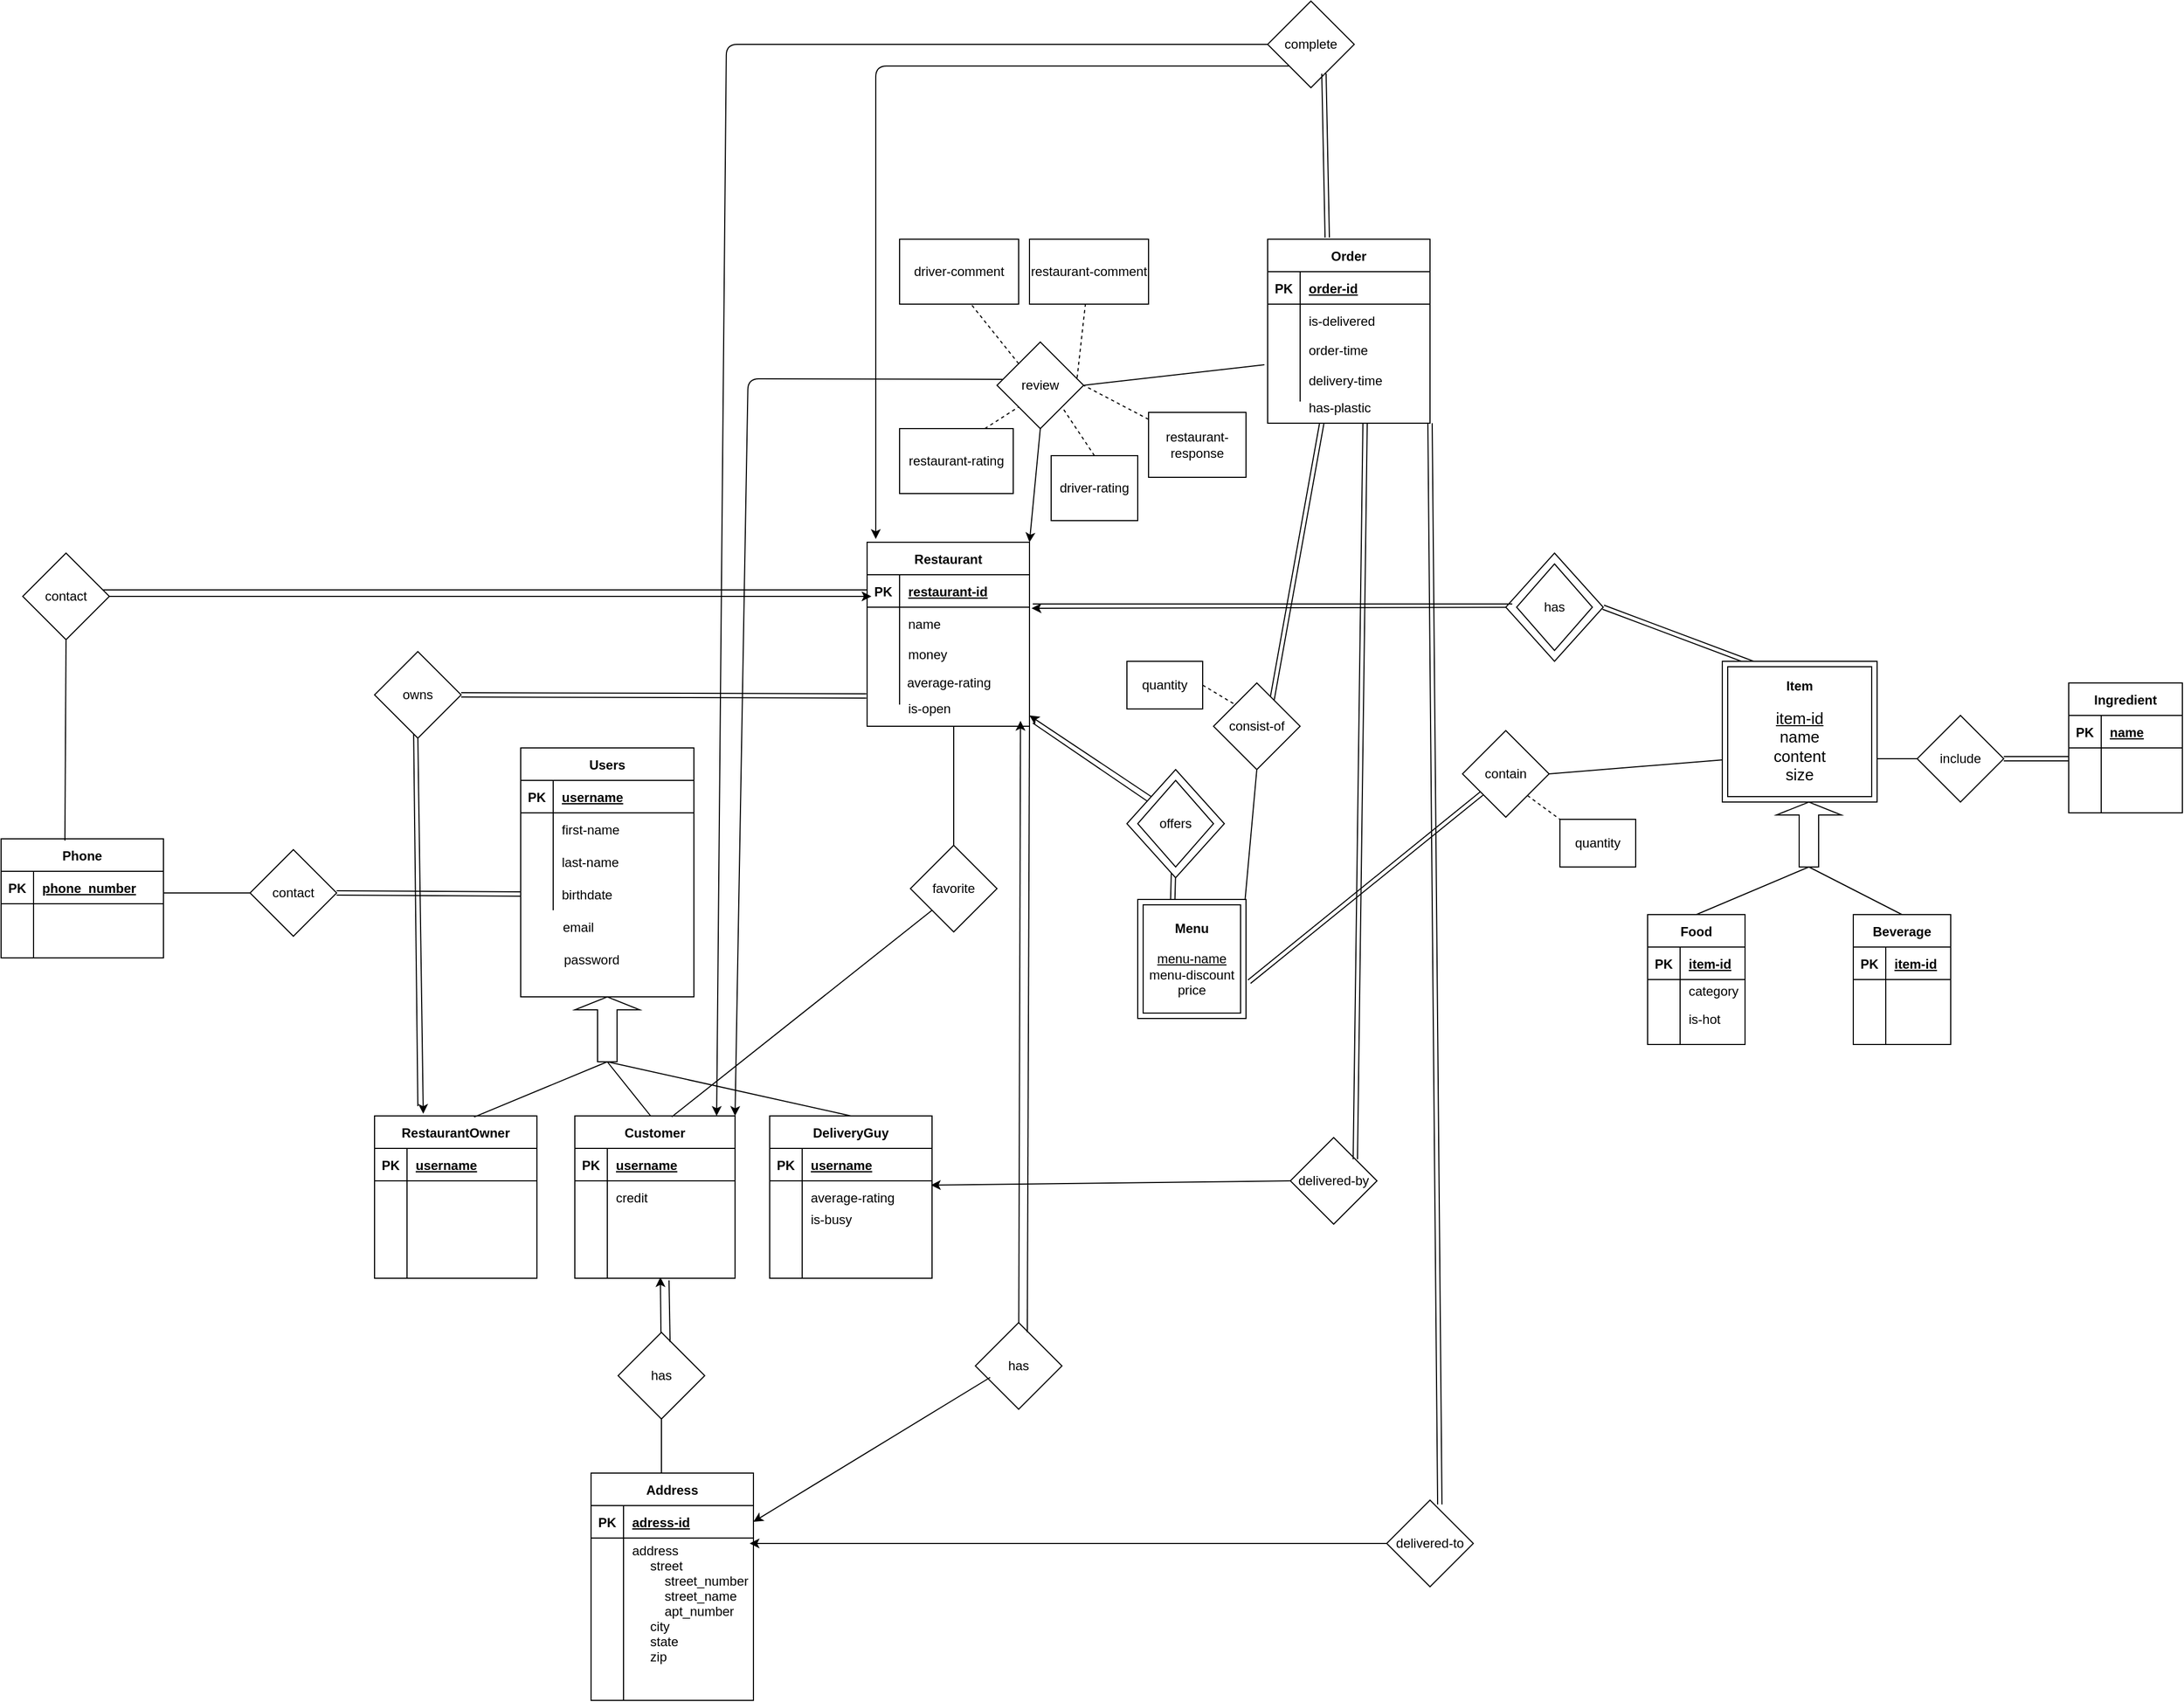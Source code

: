 <mxfile version="14.1.8" type="device"><diagram id="R2lEEEUBdFMjLlhIrx00" name="Page-1"><mxGraphModel dx="2085" dy="1935" grid="1" gridSize="10" guides="1" tooltips="1" connect="1" arrows="1" fold="1" page="1" pageScale="1" pageWidth="850" pageHeight="1100" math="0" shadow="0" extFonts="Permanent Marker^https://fonts.googleapis.com/css?family=Permanent+Marker"><root><mxCell id="0"/><mxCell id="1" parent="0"/><mxCell id="Pc2gba_3hiDEqjjUq7yA-26" value="" style="rhombus;whiteSpace=wrap;html=1;" parent="1" vertex="1"><mxGeometry x="1190" y="-70" width="90" height="100" as="geometry"/></mxCell><object label="Users" email="" id="Zh8neGihTHfax8d--XvM-1"><mxCell style="shape=table;startSize=30;container=1;collapsible=1;childLayout=tableLayout;fixedRows=1;rowLines=0;fontStyle=1;align=center;resizeLast=1;" parent="1" vertex="1"><mxGeometry x="280" y="110" width="160" height="230" as="geometry"/></mxCell></object><mxCell id="Zh8neGihTHfax8d--XvM-2" value="" style="shape=partialRectangle;collapsible=0;dropTarget=0;pointerEvents=0;fillColor=none;top=0;left=0;bottom=1;right=0;points=[[0,0.5],[1,0.5]];portConstraint=eastwest;" parent="Zh8neGihTHfax8d--XvM-1" vertex="1"><mxGeometry y="30" width="160" height="30" as="geometry"/></mxCell><mxCell id="Zh8neGihTHfax8d--XvM-3" value="PK" style="shape=partialRectangle;connectable=0;fillColor=none;top=0;left=0;bottom=0;right=0;fontStyle=1;overflow=hidden;" parent="Zh8neGihTHfax8d--XvM-2" vertex="1"><mxGeometry width="30" height="30" as="geometry"/></mxCell><mxCell id="Zh8neGihTHfax8d--XvM-4" value="username" style="shape=partialRectangle;connectable=0;fillColor=none;top=0;left=0;bottom=0;right=0;align=left;spacingLeft=6;fontStyle=5;overflow=hidden;" parent="Zh8neGihTHfax8d--XvM-2" vertex="1"><mxGeometry x="30" width="130" height="30" as="geometry"/></mxCell><mxCell id="Zh8neGihTHfax8d--XvM-5" value="" style="shape=partialRectangle;collapsible=0;dropTarget=0;pointerEvents=0;fillColor=none;top=0;left=0;bottom=0;right=0;points=[[0,0.5],[1,0.5]];portConstraint=eastwest;" parent="Zh8neGihTHfax8d--XvM-1" vertex="1"><mxGeometry y="60" width="160" height="30" as="geometry"/></mxCell><mxCell id="Zh8neGihTHfax8d--XvM-6" value="" style="shape=partialRectangle;connectable=0;fillColor=none;top=0;left=0;bottom=0;right=0;editable=1;overflow=hidden;" parent="Zh8neGihTHfax8d--XvM-5" vertex="1"><mxGeometry width="30" height="30" as="geometry"/></mxCell><mxCell id="Zh8neGihTHfax8d--XvM-7" value="first-name" style="shape=partialRectangle;connectable=0;fillColor=none;top=0;left=0;bottom=0;right=0;align=left;spacingLeft=6;overflow=hidden;" parent="Zh8neGihTHfax8d--XvM-5" vertex="1"><mxGeometry x="30" width="130" height="30" as="geometry"/></mxCell><mxCell id="Zh8neGihTHfax8d--XvM-8" value="" style="shape=partialRectangle;collapsible=0;dropTarget=0;pointerEvents=0;fillColor=none;top=0;left=0;bottom=0;right=0;points=[[0,0.5],[1,0.5]];portConstraint=eastwest;" parent="Zh8neGihTHfax8d--XvM-1" vertex="1"><mxGeometry y="90" width="160" height="30" as="geometry"/></mxCell><mxCell id="Zh8neGihTHfax8d--XvM-9" value="" style="shape=partialRectangle;connectable=0;fillColor=none;top=0;left=0;bottom=0;right=0;editable=1;overflow=hidden;" parent="Zh8neGihTHfax8d--XvM-8" vertex="1"><mxGeometry width="30" height="30" as="geometry"/></mxCell><mxCell id="Zh8neGihTHfax8d--XvM-10" value="last-name" style="shape=partialRectangle;connectable=0;fillColor=none;top=0;left=0;bottom=0;right=0;align=left;spacingLeft=6;overflow=hidden;" parent="Zh8neGihTHfax8d--XvM-8" vertex="1"><mxGeometry x="30" width="130" height="30" as="geometry"/></mxCell><mxCell id="Zh8neGihTHfax8d--XvM-11" value="" style="shape=partialRectangle;collapsible=0;dropTarget=0;pointerEvents=0;fillColor=none;top=0;left=0;bottom=0;right=0;points=[[0,0.5],[1,0.5]];portConstraint=eastwest;" parent="Zh8neGihTHfax8d--XvM-1" vertex="1"><mxGeometry y="120" width="160" height="30" as="geometry"/></mxCell><mxCell id="Zh8neGihTHfax8d--XvM-12" value="" style="shape=partialRectangle;connectable=0;fillColor=none;top=0;left=0;bottom=0;right=0;editable=1;overflow=hidden;" parent="Zh8neGihTHfax8d--XvM-11" vertex="1"><mxGeometry width="30" height="30" as="geometry"/></mxCell><mxCell id="Zh8neGihTHfax8d--XvM-13" value="birthdate" style="shape=partialRectangle;connectable=0;fillColor=none;top=0;left=0;bottom=0;right=0;align=left;spacingLeft=6;overflow=hidden;" parent="Zh8neGihTHfax8d--XvM-11" vertex="1"><mxGeometry x="30" width="130" height="30" as="geometry"/></mxCell><mxCell id="Zh8neGihTHfax8d--XvM-14" value="email" style="shape=partialRectangle;connectable=0;fillColor=none;top=0;left=0;bottom=0;right=0;align=left;spacingLeft=6;overflow=hidden;" parent="1" vertex="1"><mxGeometry x="311" y="260" width="150" height="30" as="geometry"/></mxCell><object label="RestaurantOwner" email="" id="Zh8neGihTHfax8d--XvM-16"><mxCell style="shape=table;startSize=30;container=1;collapsible=1;childLayout=tableLayout;fixedRows=1;rowLines=0;fontStyle=1;align=center;resizeLast=1;" parent="1" vertex="1"><mxGeometry x="145" y="450" width="150" height="150" as="geometry"/></mxCell></object><mxCell id="Zh8neGihTHfax8d--XvM-17" value="" style="shape=partialRectangle;collapsible=0;dropTarget=0;pointerEvents=0;fillColor=none;top=0;left=0;bottom=1;right=0;points=[[0,0.5],[1,0.5]];portConstraint=eastwest;" parent="Zh8neGihTHfax8d--XvM-16" vertex="1"><mxGeometry y="30" width="150" height="30" as="geometry"/></mxCell><mxCell id="Zh8neGihTHfax8d--XvM-18" value="PK" style="shape=partialRectangle;connectable=0;fillColor=none;top=0;left=0;bottom=0;right=0;fontStyle=1;overflow=hidden;" parent="Zh8neGihTHfax8d--XvM-17" vertex="1"><mxGeometry width="30" height="30" as="geometry"/></mxCell><mxCell id="Zh8neGihTHfax8d--XvM-19" value="username" style="shape=partialRectangle;connectable=0;fillColor=none;top=0;left=0;bottom=0;right=0;align=left;spacingLeft=6;fontStyle=5;overflow=hidden;" parent="Zh8neGihTHfax8d--XvM-17" vertex="1"><mxGeometry x="30" width="120" height="30" as="geometry"/></mxCell><mxCell id="Zh8neGihTHfax8d--XvM-20" value="" style="shape=partialRectangle;collapsible=0;dropTarget=0;pointerEvents=0;fillColor=none;top=0;left=0;bottom=0;right=0;points=[[0,0.5],[1,0.5]];portConstraint=eastwest;" parent="Zh8neGihTHfax8d--XvM-16" vertex="1"><mxGeometry y="60" width="150" height="30" as="geometry"/></mxCell><mxCell id="Zh8neGihTHfax8d--XvM-21" value="" style="shape=partialRectangle;connectable=0;fillColor=none;top=0;left=0;bottom=0;right=0;editable=1;overflow=hidden;" parent="Zh8neGihTHfax8d--XvM-20" vertex="1"><mxGeometry width="30" height="30" as="geometry"/></mxCell><mxCell id="Zh8neGihTHfax8d--XvM-22" value="" style="shape=partialRectangle;connectable=0;fillColor=none;top=0;left=0;bottom=0;right=0;align=left;spacingLeft=6;overflow=hidden;" parent="Zh8neGihTHfax8d--XvM-20" vertex="1"><mxGeometry x="30" width="120" height="30" as="geometry"/></mxCell><mxCell id="Zh8neGihTHfax8d--XvM-23" value="" style="shape=partialRectangle;collapsible=0;dropTarget=0;pointerEvents=0;fillColor=none;top=0;left=0;bottom=0;right=0;points=[[0,0.5],[1,0.5]];portConstraint=eastwest;" parent="Zh8neGihTHfax8d--XvM-16" vertex="1"><mxGeometry y="90" width="150" height="30" as="geometry"/></mxCell><mxCell id="Zh8neGihTHfax8d--XvM-24" value="" style="shape=partialRectangle;connectable=0;fillColor=none;top=0;left=0;bottom=0;right=0;editable=1;overflow=hidden;" parent="Zh8neGihTHfax8d--XvM-23" vertex="1"><mxGeometry width="30" height="30" as="geometry"/></mxCell><mxCell id="Zh8neGihTHfax8d--XvM-25" value="" style="shape=partialRectangle;connectable=0;fillColor=none;top=0;left=0;bottom=0;right=0;align=left;spacingLeft=6;overflow=hidden;" parent="Zh8neGihTHfax8d--XvM-23" vertex="1"><mxGeometry x="30" width="120" height="30" as="geometry"/></mxCell><mxCell id="Zh8neGihTHfax8d--XvM-26" value="" style="shape=partialRectangle;collapsible=0;dropTarget=0;pointerEvents=0;fillColor=none;top=0;left=0;bottom=0;right=0;points=[[0,0.5],[1,0.5]];portConstraint=eastwest;" parent="Zh8neGihTHfax8d--XvM-16" vertex="1"><mxGeometry y="120" width="150" height="30" as="geometry"/></mxCell><mxCell id="Zh8neGihTHfax8d--XvM-27" value="" style="shape=partialRectangle;connectable=0;fillColor=none;top=0;left=0;bottom=0;right=0;editable=1;overflow=hidden;" parent="Zh8neGihTHfax8d--XvM-26" vertex="1"><mxGeometry width="30" height="30" as="geometry"/></mxCell><mxCell id="Zh8neGihTHfax8d--XvM-28" value="" style="shape=partialRectangle;connectable=0;fillColor=none;top=0;left=0;bottom=0;right=0;align=left;spacingLeft=6;overflow=hidden;" parent="Zh8neGihTHfax8d--XvM-26" vertex="1"><mxGeometry x="30" width="120" height="30" as="geometry"/></mxCell><object label="Restaurant" email="" id="Zh8neGihTHfax8d--XvM-29"><mxCell style="shape=table;startSize=30;container=1;collapsible=1;childLayout=tableLayout;fixedRows=1;rowLines=0;fontStyle=1;align=center;resizeLast=1;" parent="1" vertex="1"><mxGeometry x="600" y="-80" width="150" height="170" as="geometry"/></mxCell></object><mxCell id="Zh8neGihTHfax8d--XvM-30" value="" style="shape=partialRectangle;collapsible=0;dropTarget=0;pointerEvents=0;fillColor=none;top=0;left=0;bottom=1;right=0;points=[[0,0.5],[1,0.5]];portConstraint=eastwest;" parent="Zh8neGihTHfax8d--XvM-29" vertex="1"><mxGeometry y="30" width="150" height="30" as="geometry"/></mxCell><mxCell id="Zh8neGihTHfax8d--XvM-31" value="PK" style="shape=partialRectangle;connectable=0;fillColor=none;top=0;left=0;bottom=0;right=0;fontStyle=1;overflow=hidden;" parent="Zh8neGihTHfax8d--XvM-30" vertex="1"><mxGeometry width="30" height="30" as="geometry"/></mxCell><mxCell id="Zh8neGihTHfax8d--XvM-32" value="restaurant-id" style="shape=partialRectangle;connectable=0;fillColor=none;top=0;left=0;bottom=0;right=0;align=left;spacingLeft=6;fontStyle=5;overflow=hidden;" parent="Zh8neGihTHfax8d--XvM-30" vertex="1"><mxGeometry x="30" width="120" height="30" as="geometry"/></mxCell><mxCell id="Zh8neGihTHfax8d--XvM-33" value="" style="shape=partialRectangle;collapsible=0;dropTarget=0;pointerEvents=0;fillColor=none;top=0;left=0;bottom=0;right=0;points=[[0,0.5],[1,0.5]];portConstraint=eastwest;" parent="Zh8neGihTHfax8d--XvM-29" vertex="1"><mxGeometry y="60" width="150" height="30" as="geometry"/></mxCell><mxCell id="Zh8neGihTHfax8d--XvM-34" value="" style="shape=partialRectangle;connectable=0;fillColor=none;top=0;left=0;bottom=0;right=0;editable=1;overflow=hidden;" parent="Zh8neGihTHfax8d--XvM-33" vertex="1"><mxGeometry width="30" height="30" as="geometry"/></mxCell><mxCell id="Zh8neGihTHfax8d--XvM-35" value="name" style="shape=partialRectangle;connectable=0;fillColor=none;top=0;left=0;bottom=0;right=0;align=left;spacingLeft=6;overflow=hidden;" parent="Zh8neGihTHfax8d--XvM-33" vertex="1"><mxGeometry x="30" width="120" height="30" as="geometry"/></mxCell><mxCell id="Zh8neGihTHfax8d--XvM-36" value="" style="shape=partialRectangle;collapsible=0;dropTarget=0;pointerEvents=0;fillColor=none;top=0;left=0;bottom=0;right=0;points=[[0,0.5],[1,0.5]];portConstraint=eastwest;" parent="Zh8neGihTHfax8d--XvM-29" vertex="1"><mxGeometry y="90" width="150" height="30" as="geometry"/></mxCell><mxCell id="Zh8neGihTHfax8d--XvM-37" value="" style="shape=partialRectangle;connectable=0;fillColor=none;top=0;left=0;bottom=0;right=0;editable=1;overflow=hidden;" parent="Zh8neGihTHfax8d--XvM-36" vertex="1"><mxGeometry width="30" height="30" as="geometry"/></mxCell><mxCell id="Zh8neGihTHfax8d--XvM-38" value="" style="shape=partialRectangle;connectable=0;fillColor=none;top=0;left=0;bottom=0;right=0;align=left;spacingLeft=6;overflow=hidden;" parent="Zh8neGihTHfax8d--XvM-36" vertex="1"><mxGeometry x="30" width="120" height="30" as="geometry"/></mxCell><mxCell id="Zh8neGihTHfax8d--XvM-39" value="" style="shape=partialRectangle;collapsible=0;dropTarget=0;pointerEvents=0;fillColor=none;top=0;left=0;bottom=0;right=0;points=[[0,0.5],[1,0.5]];portConstraint=eastwest;" parent="Zh8neGihTHfax8d--XvM-29" vertex="1"><mxGeometry y="120" width="150" height="30" as="geometry"/></mxCell><mxCell id="Zh8neGihTHfax8d--XvM-40" value="" style="shape=partialRectangle;connectable=0;fillColor=none;top=0;left=0;bottom=0;right=0;editable=1;overflow=hidden;" parent="Zh8neGihTHfax8d--XvM-39" vertex="1"><mxGeometry width="30" height="30" as="geometry"/></mxCell><mxCell id="Zh8neGihTHfax8d--XvM-41" value="" style="shape=partialRectangle;connectable=0;fillColor=none;top=0;left=0;bottom=0;right=0;align=left;spacingLeft=6;overflow=hidden;" parent="Zh8neGihTHfax8d--XvM-39" vertex="1"><mxGeometry x="30" width="120" height="30" as="geometry"/></mxCell><object label="Food" email="" id="Zh8neGihTHfax8d--XvM-94"><mxCell style="shape=table;startSize=30;container=1;collapsible=1;childLayout=tableLayout;fixedRows=1;rowLines=0;fontStyle=1;align=center;resizeLast=1;" parent="1" vertex="1"><mxGeometry x="1321" y="264" width="90" height="120" as="geometry"/></mxCell></object><mxCell id="Zh8neGihTHfax8d--XvM-95" value="" style="shape=partialRectangle;collapsible=0;dropTarget=0;pointerEvents=0;fillColor=none;top=0;left=0;bottom=1;right=0;points=[[0,0.5],[1,0.5]];portConstraint=eastwest;" parent="Zh8neGihTHfax8d--XvM-94" vertex="1"><mxGeometry y="30" width="90" height="30" as="geometry"/></mxCell><mxCell id="Zh8neGihTHfax8d--XvM-96" value="PK" style="shape=partialRectangle;connectable=0;fillColor=none;top=0;left=0;bottom=0;right=0;fontStyle=1;overflow=hidden;" parent="Zh8neGihTHfax8d--XvM-95" vertex="1"><mxGeometry width="30" height="30" as="geometry"/></mxCell><mxCell id="Zh8neGihTHfax8d--XvM-97" value="item-id" style="shape=partialRectangle;connectable=0;fillColor=none;top=0;left=0;bottom=0;right=0;align=left;spacingLeft=6;fontStyle=5;overflow=hidden;" parent="Zh8neGihTHfax8d--XvM-95" vertex="1"><mxGeometry x="30" width="60" height="30" as="geometry"/></mxCell><mxCell id="Zh8neGihTHfax8d--XvM-98" value="" style="shape=partialRectangle;collapsible=0;dropTarget=0;pointerEvents=0;fillColor=none;top=0;left=0;bottom=0;right=0;points=[[0,0.5],[1,0.5]];portConstraint=eastwest;" parent="Zh8neGihTHfax8d--XvM-94" vertex="1"><mxGeometry y="60" width="90" height="20" as="geometry"/></mxCell><mxCell id="Zh8neGihTHfax8d--XvM-99" value="" style="shape=partialRectangle;connectable=0;fillColor=none;top=0;left=0;bottom=0;right=0;editable=1;overflow=hidden;" parent="Zh8neGihTHfax8d--XvM-98" vertex="1"><mxGeometry width="30" height="20" as="geometry"/></mxCell><mxCell id="Zh8neGihTHfax8d--XvM-100" value="category" style="shape=partialRectangle;connectable=0;fillColor=none;top=0;left=0;bottom=0;right=0;align=left;spacingLeft=6;overflow=hidden;" parent="Zh8neGihTHfax8d--XvM-98" vertex="1"><mxGeometry x="30" width="60" height="20" as="geometry"/></mxCell><mxCell id="Zh8neGihTHfax8d--XvM-101" value="" style="shape=partialRectangle;collapsible=0;dropTarget=0;pointerEvents=0;fillColor=none;top=0;left=0;bottom=0;right=0;points=[[0,0.5],[1,0.5]];portConstraint=eastwest;" parent="Zh8neGihTHfax8d--XvM-94" vertex="1"><mxGeometry y="80" width="90" height="20" as="geometry"/></mxCell><mxCell id="Zh8neGihTHfax8d--XvM-102" value="" style="shape=partialRectangle;connectable=0;fillColor=none;top=0;left=0;bottom=0;right=0;editable=1;overflow=hidden;" parent="Zh8neGihTHfax8d--XvM-101" vertex="1"><mxGeometry width="30" height="20" as="geometry"/></mxCell><mxCell id="Zh8neGihTHfax8d--XvM-103" value="" style="shape=partialRectangle;connectable=0;fillColor=none;top=0;left=0;bottom=0;right=0;align=left;spacingLeft=6;overflow=hidden;" parent="Zh8neGihTHfax8d--XvM-101" vertex="1"><mxGeometry x="30" width="60" height="20" as="geometry"/></mxCell><mxCell id="Zh8neGihTHfax8d--XvM-104" value="" style="shape=partialRectangle;collapsible=0;dropTarget=0;pointerEvents=0;fillColor=none;top=0;left=0;bottom=0;right=0;points=[[0,0.5],[1,0.5]];portConstraint=eastwest;" parent="Zh8neGihTHfax8d--XvM-94" vertex="1"><mxGeometry y="100" width="90" height="20" as="geometry"/></mxCell><mxCell id="Zh8neGihTHfax8d--XvM-105" value="" style="shape=partialRectangle;connectable=0;fillColor=none;top=0;left=0;bottom=0;right=0;editable=1;overflow=hidden;" parent="Zh8neGihTHfax8d--XvM-104" vertex="1"><mxGeometry width="30" height="20" as="geometry"/></mxCell><mxCell id="Zh8neGihTHfax8d--XvM-106" value="" style="shape=partialRectangle;connectable=0;fillColor=none;top=0;left=0;bottom=0;right=0;align=left;spacingLeft=6;overflow=hidden;" parent="Zh8neGihTHfax8d--XvM-104" vertex="1"><mxGeometry x="30" width="60" height="20" as="geometry"/></mxCell><object label="Beverage" email="" id="Zh8neGihTHfax8d--XvM-107"><mxCell style="shape=table;startSize=30;container=1;collapsible=1;childLayout=tableLayout;fixedRows=1;rowLines=0;fontStyle=1;align=center;resizeLast=1;" parent="1" vertex="1"><mxGeometry x="1511" y="264" width="90" height="120" as="geometry"/></mxCell></object><mxCell id="Zh8neGihTHfax8d--XvM-108" value="" style="shape=partialRectangle;collapsible=0;dropTarget=0;pointerEvents=0;fillColor=none;top=0;left=0;bottom=1;right=0;points=[[0,0.5],[1,0.5]];portConstraint=eastwest;" parent="Zh8neGihTHfax8d--XvM-107" vertex="1"><mxGeometry y="30" width="90" height="30" as="geometry"/></mxCell><mxCell id="Zh8neGihTHfax8d--XvM-109" value="PK" style="shape=partialRectangle;connectable=0;fillColor=none;top=0;left=0;bottom=0;right=0;fontStyle=1;overflow=hidden;" parent="Zh8neGihTHfax8d--XvM-108" vertex="1"><mxGeometry width="30" height="30" as="geometry"/></mxCell><mxCell id="Zh8neGihTHfax8d--XvM-110" value="item-id" style="shape=partialRectangle;connectable=0;fillColor=none;top=0;left=0;bottom=0;right=0;align=left;spacingLeft=6;fontStyle=5;overflow=hidden;" parent="Zh8neGihTHfax8d--XvM-108" vertex="1"><mxGeometry x="30" width="60" height="30" as="geometry"/></mxCell><mxCell id="Zh8neGihTHfax8d--XvM-111" value="" style="shape=partialRectangle;collapsible=0;dropTarget=0;pointerEvents=0;fillColor=none;top=0;left=0;bottom=0;right=0;points=[[0,0.5],[1,0.5]];portConstraint=eastwest;" parent="Zh8neGihTHfax8d--XvM-107" vertex="1"><mxGeometry y="60" width="90" height="20" as="geometry"/></mxCell><mxCell id="Zh8neGihTHfax8d--XvM-112" value="" style="shape=partialRectangle;connectable=0;fillColor=none;top=0;left=0;bottom=0;right=0;editable=1;overflow=hidden;" parent="Zh8neGihTHfax8d--XvM-111" vertex="1"><mxGeometry width="30" height="20" as="geometry"/></mxCell><mxCell id="Zh8neGihTHfax8d--XvM-113" value="" style="shape=partialRectangle;connectable=0;fillColor=none;top=0;left=0;bottom=0;right=0;align=left;spacingLeft=6;overflow=hidden;" parent="Zh8neGihTHfax8d--XvM-111" vertex="1"><mxGeometry x="30" width="60" height="20" as="geometry"/></mxCell><mxCell id="Zh8neGihTHfax8d--XvM-114" value="" style="shape=partialRectangle;collapsible=0;dropTarget=0;pointerEvents=0;fillColor=none;top=0;left=0;bottom=0;right=0;points=[[0,0.5],[1,0.5]];portConstraint=eastwest;" parent="Zh8neGihTHfax8d--XvM-107" vertex="1"><mxGeometry y="80" width="90" height="20" as="geometry"/></mxCell><mxCell id="Zh8neGihTHfax8d--XvM-115" value="" style="shape=partialRectangle;connectable=0;fillColor=none;top=0;left=0;bottom=0;right=0;editable=1;overflow=hidden;" parent="Zh8neGihTHfax8d--XvM-114" vertex="1"><mxGeometry width="30" height="20" as="geometry"/></mxCell><mxCell id="Zh8neGihTHfax8d--XvM-116" value="" style="shape=partialRectangle;connectable=0;fillColor=none;top=0;left=0;bottom=0;right=0;align=left;spacingLeft=6;overflow=hidden;" parent="Zh8neGihTHfax8d--XvM-114" vertex="1"><mxGeometry x="30" width="60" height="20" as="geometry"/></mxCell><mxCell id="Zh8neGihTHfax8d--XvM-117" value="" style="shape=partialRectangle;collapsible=0;dropTarget=0;pointerEvents=0;fillColor=none;top=0;left=0;bottom=0;right=0;points=[[0,0.5],[1,0.5]];portConstraint=eastwest;" parent="Zh8neGihTHfax8d--XvM-107" vertex="1"><mxGeometry y="100" width="90" height="20" as="geometry"/></mxCell><mxCell id="Zh8neGihTHfax8d--XvM-118" value="" style="shape=partialRectangle;connectable=0;fillColor=none;top=0;left=0;bottom=0;right=0;editable=1;overflow=hidden;" parent="Zh8neGihTHfax8d--XvM-117" vertex="1"><mxGeometry width="30" height="20" as="geometry"/></mxCell><mxCell id="Zh8neGihTHfax8d--XvM-119" value="" style="shape=partialRectangle;connectable=0;fillColor=none;top=0;left=0;bottom=0;right=0;align=left;spacingLeft=6;overflow=hidden;" parent="Zh8neGihTHfax8d--XvM-117" vertex="1"><mxGeometry x="30" width="60" height="20" as="geometry"/></mxCell><object label="Customer" email="" id="Zh8neGihTHfax8d--XvM-134"><mxCell style="shape=table;startSize=30;container=1;collapsible=1;childLayout=tableLayout;fixedRows=1;rowLines=0;fontStyle=1;align=center;resizeLast=1;" parent="1" vertex="1"><mxGeometry x="330" y="450" width="148" height="150" as="geometry"/></mxCell></object><mxCell id="Zh8neGihTHfax8d--XvM-135" value="" style="shape=partialRectangle;collapsible=0;dropTarget=0;pointerEvents=0;fillColor=none;top=0;left=0;bottom=1;right=0;points=[[0,0.5],[1,0.5]];portConstraint=eastwest;" parent="Zh8neGihTHfax8d--XvM-134" vertex="1"><mxGeometry y="30" width="148" height="30" as="geometry"/></mxCell><mxCell id="Zh8neGihTHfax8d--XvM-136" value="PK" style="shape=partialRectangle;connectable=0;fillColor=none;top=0;left=0;bottom=0;right=0;fontStyle=1;overflow=hidden;" parent="Zh8neGihTHfax8d--XvM-135" vertex="1"><mxGeometry width="30" height="30" as="geometry"/></mxCell><mxCell id="Zh8neGihTHfax8d--XvM-137" value="username" style="shape=partialRectangle;connectable=0;fillColor=none;top=0;left=0;bottom=0;right=0;align=left;spacingLeft=6;fontStyle=5;overflow=hidden;" parent="Zh8neGihTHfax8d--XvM-135" vertex="1"><mxGeometry x="30" width="118" height="30" as="geometry"/></mxCell><mxCell id="Zh8neGihTHfax8d--XvM-138" value="" style="shape=partialRectangle;collapsible=0;dropTarget=0;pointerEvents=0;fillColor=none;top=0;left=0;bottom=0;right=0;points=[[0,0.5],[1,0.5]];portConstraint=eastwest;" parent="Zh8neGihTHfax8d--XvM-134" vertex="1"><mxGeometry y="60" width="148" height="30" as="geometry"/></mxCell><mxCell id="Zh8neGihTHfax8d--XvM-139" value="" style="shape=partialRectangle;connectable=0;fillColor=none;top=0;left=0;bottom=0;right=0;editable=1;overflow=hidden;" parent="Zh8neGihTHfax8d--XvM-138" vertex="1"><mxGeometry width="30" height="30" as="geometry"/></mxCell><mxCell id="Zh8neGihTHfax8d--XvM-140" value="" style="shape=partialRectangle;connectable=0;fillColor=none;top=0;left=0;bottom=0;right=0;align=left;spacingLeft=6;overflow=hidden;" parent="Zh8neGihTHfax8d--XvM-138" vertex="1"><mxGeometry x="30" width="118" height="30" as="geometry"/></mxCell><mxCell id="Zh8neGihTHfax8d--XvM-141" value="" style="shape=partialRectangle;collapsible=0;dropTarget=0;pointerEvents=0;fillColor=none;top=0;left=0;bottom=0;right=0;points=[[0,0.5],[1,0.5]];portConstraint=eastwest;" parent="Zh8neGihTHfax8d--XvM-134" vertex="1"><mxGeometry y="90" width="148" height="30" as="geometry"/></mxCell><mxCell id="Zh8neGihTHfax8d--XvM-142" value="" style="shape=partialRectangle;connectable=0;fillColor=none;top=0;left=0;bottom=0;right=0;editable=1;overflow=hidden;" parent="Zh8neGihTHfax8d--XvM-141" vertex="1"><mxGeometry width="30" height="30" as="geometry"/></mxCell><mxCell id="Zh8neGihTHfax8d--XvM-143" value="" style="shape=partialRectangle;connectable=0;fillColor=none;top=0;left=0;bottom=0;right=0;align=left;spacingLeft=6;overflow=hidden;" parent="Zh8neGihTHfax8d--XvM-141" vertex="1"><mxGeometry x="30" width="118" height="30" as="geometry"/></mxCell><mxCell id="Zh8neGihTHfax8d--XvM-144" value="" style="shape=partialRectangle;collapsible=0;dropTarget=0;pointerEvents=0;fillColor=none;top=0;left=0;bottom=0;right=0;points=[[0,0.5],[1,0.5]];portConstraint=eastwest;" parent="Zh8neGihTHfax8d--XvM-134" vertex="1"><mxGeometry y="120" width="148" height="30" as="geometry"/></mxCell><mxCell id="Zh8neGihTHfax8d--XvM-145" value="" style="shape=partialRectangle;connectable=0;fillColor=none;top=0;left=0;bottom=0;right=0;editable=1;overflow=hidden;" parent="Zh8neGihTHfax8d--XvM-144" vertex="1"><mxGeometry width="30" height="30" as="geometry"/></mxCell><mxCell id="Zh8neGihTHfax8d--XvM-146" value="" style="shape=partialRectangle;connectable=0;fillColor=none;top=0;left=0;bottom=0;right=0;align=left;spacingLeft=6;overflow=hidden;" parent="Zh8neGihTHfax8d--XvM-144" vertex="1"><mxGeometry x="30" width="118" height="30" as="geometry"/></mxCell><object label="DeliveryGuy" email="" id="Zh8neGihTHfax8d--XvM-147"><mxCell style="shape=table;startSize=30;container=1;collapsible=1;childLayout=tableLayout;fixedRows=1;rowLines=0;fontStyle=1;align=center;resizeLast=1;" parent="1" vertex="1"><mxGeometry x="510" y="450" width="150" height="150" as="geometry"/></mxCell></object><mxCell id="Zh8neGihTHfax8d--XvM-148" value="" style="shape=partialRectangle;collapsible=0;dropTarget=0;pointerEvents=0;fillColor=none;top=0;left=0;bottom=1;right=0;points=[[0,0.5],[1,0.5]];portConstraint=eastwest;" parent="Zh8neGihTHfax8d--XvM-147" vertex="1"><mxGeometry y="30" width="150" height="30" as="geometry"/></mxCell><mxCell id="Zh8neGihTHfax8d--XvM-149" value="PK" style="shape=partialRectangle;connectable=0;fillColor=none;top=0;left=0;bottom=0;right=0;fontStyle=1;overflow=hidden;" parent="Zh8neGihTHfax8d--XvM-148" vertex="1"><mxGeometry width="30" height="30" as="geometry"/></mxCell><mxCell id="Zh8neGihTHfax8d--XvM-150" value="username" style="shape=partialRectangle;connectable=0;fillColor=none;top=0;left=0;bottom=0;right=0;align=left;spacingLeft=6;fontStyle=5;overflow=hidden;" parent="Zh8neGihTHfax8d--XvM-148" vertex="1"><mxGeometry x="30" width="120" height="30" as="geometry"/></mxCell><mxCell id="Zh8neGihTHfax8d--XvM-151" value="" style="shape=partialRectangle;collapsible=0;dropTarget=0;pointerEvents=0;fillColor=none;top=0;left=0;bottom=0;right=0;points=[[0,0.5],[1,0.5]];portConstraint=eastwest;" parent="Zh8neGihTHfax8d--XvM-147" vertex="1"><mxGeometry y="60" width="150" height="30" as="geometry"/></mxCell><mxCell id="Zh8neGihTHfax8d--XvM-152" value="" style="shape=partialRectangle;connectable=0;fillColor=none;top=0;left=0;bottom=0;right=0;editable=1;overflow=hidden;" parent="Zh8neGihTHfax8d--XvM-151" vertex="1"><mxGeometry width="30" height="30" as="geometry"/></mxCell><mxCell id="Zh8neGihTHfax8d--XvM-153" value="average-rating" style="shape=partialRectangle;connectable=0;fillColor=none;top=0;left=0;bottom=0;right=0;align=left;spacingLeft=6;overflow=hidden;" parent="Zh8neGihTHfax8d--XvM-151" vertex="1"><mxGeometry x="30" width="120" height="30" as="geometry"/></mxCell><mxCell id="Zh8neGihTHfax8d--XvM-154" value="" style="shape=partialRectangle;collapsible=0;dropTarget=0;pointerEvents=0;fillColor=none;top=0;left=0;bottom=0;right=0;points=[[0,0.5],[1,0.5]];portConstraint=eastwest;" parent="Zh8neGihTHfax8d--XvM-147" vertex="1"><mxGeometry y="90" width="150" height="30" as="geometry"/></mxCell><mxCell id="Zh8neGihTHfax8d--XvM-155" value="" style="shape=partialRectangle;connectable=0;fillColor=none;top=0;left=0;bottom=0;right=0;editable=1;overflow=hidden;" parent="Zh8neGihTHfax8d--XvM-154" vertex="1"><mxGeometry width="30" height="30" as="geometry"/></mxCell><mxCell id="Zh8neGihTHfax8d--XvM-156" value="" style="shape=partialRectangle;connectable=0;fillColor=none;top=0;left=0;bottom=0;right=0;align=left;spacingLeft=6;overflow=hidden;" parent="Zh8neGihTHfax8d--XvM-154" vertex="1"><mxGeometry x="30" width="120" height="30" as="geometry"/></mxCell><mxCell id="Zh8neGihTHfax8d--XvM-157" value="" style="shape=partialRectangle;collapsible=0;dropTarget=0;pointerEvents=0;fillColor=none;top=0;left=0;bottom=0;right=0;points=[[0,0.5],[1,0.5]];portConstraint=eastwest;" parent="Zh8neGihTHfax8d--XvM-147" vertex="1"><mxGeometry y="120" width="150" height="30" as="geometry"/></mxCell><mxCell id="Zh8neGihTHfax8d--XvM-158" value="" style="shape=partialRectangle;connectable=0;fillColor=none;top=0;left=0;bottom=0;right=0;editable=1;overflow=hidden;" parent="Zh8neGihTHfax8d--XvM-157" vertex="1"><mxGeometry width="30" height="30" as="geometry"/></mxCell><mxCell id="Zh8neGihTHfax8d--XvM-159" value="" style="shape=partialRectangle;connectable=0;fillColor=none;top=0;left=0;bottom=0;right=0;align=left;spacingLeft=6;overflow=hidden;" parent="Zh8neGihTHfax8d--XvM-157" vertex="1"><mxGeometry x="30" width="120" height="30" as="geometry"/></mxCell><mxCell id="Zh8neGihTHfax8d--XvM-160" value="credit" style="shape=partialRectangle;connectable=0;fillColor=none;top=0;left=0;bottom=0;right=0;align=left;spacingLeft=6;overflow=hidden;" parent="1" vertex="1"><mxGeometry x="360" y="510" width="120" height="30" as="geometry"/></mxCell><mxCell id="Zh8neGihTHfax8d--XvM-163" value="" style="shape=singleArrow;direction=north;whiteSpace=wrap;html=1;" parent="1" vertex="1"><mxGeometry x="330" y="340" width="60" height="60" as="geometry"/></mxCell><mxCell id="Zh8neGihTHfax8d--XvM-165" value="" style="endArrow=none;html=1;exitX=0;exitY=0.5;exitDx=0;exitDy=0;exitPerimeter=0;entryX=0.613;entryY=0.007;entryDx=0;entryDy=0;entryPerimeter=0;" parent="1" source="Zh8neGihTHfax8d--XvM-163" target="Zh8neGihTHfax8d--XvM-16" edge="1"><mxGeometry width="50" height="50" relative="1" as="geometry"><mxPoint x="680" y="250" as="sourcePoint"/><mxPoint x="240" y="430" as="targetPoint"/><Array as="points"/></mxGeometry></mxCell><mxCell id="Zh8neGihTHfax8d--XvM-167" value="" style="endArrow=none;html=1;exitX=0.5;exitY=0;exitDx=0;exitDy=0;entryX=0;entryY=0.5;entryDx=0;entryDy=0;entryPerimeter=0;" parent="1" source="Zh8neGihTHfax8d--XvM-147" target="Zh8neGihTHfax8d--XvM-163" edge="1"><mxGeometry width="50" height="50" relative="1" as="geometry"><mxPoint x="423" y="450" as="sourcePoint"/><mxPoint x="423" y="410" as="targetPoint"/><Array as="points"/></mxGeometry></mxCell><mxCell id="Zh8neGihTHfax8d--XvM-168" value="" style="shape=partialRectangle;collapsible=0;dropTarget=0;pointerEvents=0;fillColor=none;top=0;left=0;bottom=0;right=0;points=[[0,0.5],[1,0.5]];portConstraint=eastwest;" parent="1" vertex="1"><mxGeometry x="510" y="530" width="210" height="30" as="geometry"/></mxCell><mxCell id="Zh8neGihTHfax8d--XvM-169" value="" style="shape=partialRectangle;connectable=0;fillColor=none;top=0;left=0;bottom=0;right=0;editable=1;overflow=hidden;" parent="Zh8neGihTHfax8d--XvM-168" vertex="1"><mxGeometry width="30" height="30" as="geometry"/></mxCell><mxCell id="Zh8neGihTHfax8d--XvM-170" value="is-busy" style="shape=partialRectangle;connectable=0;fillColor=none;top=0;left=0;bottom=0;right=0;align=left;spacingLeft=6;overflow=hidden;" parent="Zh8neGihTHfax8d--XvM-168" vertex="1"><mxGeometry x="30" width="180" height="30" as="geometry"/></mxCell><mxCell id="Zh8neGihTHfax8d--XvM-174" value="" style="endArrow=classic;html=1;exitX=0.5;exitY=1;exitDx=0;exitDy=0;entryX=0.3;entryY=-0.013;entryDx=0;entryDy=0;entryPerimeter=0;" parent="1" target="Zh8neGihTHfax8d--XvM-16" edge="1"><mxGeometry width="50" height="50" relative="1" as="geometry"><mxPoint x="185" y="100" as="sourcePoint"/><mxPoint x="730" y="200" as="targetPoint"/></mxGeometry></mxCell><mxCell id="Zh8neGihTHfax8d--XvM-175" value="" style="endArrow=none;html=1;entryX=0.413;entryY=0.9;entryDx=0;entryDy=0;entryPerimeter=0;" parent="1" edge="1"><mxGeometry width="50" height="50" relative="1" as="geometry"><mxPoint x="185" y="441" as="sourcePoint"/><mxPoint x="181.04" y="92" as="targetPoint"/></mxGeometry></mxCell><mxCell id="Zh8neGihTHfax8d--XvM-178" value="" style="endArrow=none;html=1;exitX=1;exitY=1;exitDx=0;exitDy=0;" parent="1" edge="1"><mxGeometry width="50" height="50" relative="1" as="geometry"><mxPoint x="753" y="87" as="sourcePoint"/><mxPoint x="860" y="160" as="targetPoint"/></mxGeometry></mxCell><mxCell id="Zh8neGihTHfax8d--XvM-179" value="" style="endArrow=classic;html=1;" parent="1" edge="1"><mxGeometry width="50" height="50" relative="1" as="geometry"><mxPoint x="870" y="160" as="sourcePoint"/><mxPoint x="750" y="80" as="targetPoint"/></mxGeometry></mxCell><mxCell id="Zh8neGihTHfax8d--XvM-180" value="" style="shape=singleArrow;direction=north;whiteSpace=wrap;html=1;" parent="1" vertex="1"><mxGeometry x="1440" y="160" width="60" height="60" as="geometry"/></mxCell><mxCell id="Zh8neGihTHfax8d--XvM-182" value="" style="endArrow=none;html=1;exitX=0.5;exitY=0;exitDx=0;exitDy=0;" parent="1" source="Zh8neGihTHfax8d--XvM-94" edge="1"><mxGeometry width="50" height="50" relative="1" as="geometry"><mxPoint x="1261" y="250" as="sourcePoint"/><mxPoint x="1470" y="220" as="targetPoint"/><Array as="points"/></mxGeometry></mxCell><mxCell id="Zh8neGihTHfax8d--XvM-183" value="" style="endArrow=none;html=1;exitX=0;exitY=0.5;exitDx=0;exitDy=0;exitPerimeter=0;entryX=0.5;entryY=0;entryDx=0;entryDy=0;" parent="1" source="Zh8neGihTHfax8d--XvM-180" target="Zh8neGihTHfax8d--XvM-107" edge="1"><mxGeometry width="50" height="50" relative="1" as="geometry"><mxPoint x="1491" y="70" as="sourcePoint"/><mxPoint x="1541" y="20" as="targetPoint"/></mxGeometry></mxCell><object label="Order" email="" id="Zh8neGihTHfax8d--XvM-194"><mxCell style="shape=table;startSize=30;container=1;collapsible=1;childLayout=tableLayout;fixedRows=1;rowLines=0;fontStyle=1;align=center;resizeLast=1;" parent="1" vertex="1"><mxGeometry x="970" y="-360" width="150" height="170" as="geometry"/></mxCell></object><mxCell id="Zh8neGihTHfax8d--XvM-195" value="" style="shape=partialRectangle;collapsible=0;dropTarget=0;pointerEvents=0;fillColor=none;top=0;left=0;bottom=1;right=0;points=[[0,0.5],[1,0.5]];portConstraint=eastwest;" parent="Zh8neGihTHfax8d--XvM-194" vertex="1"><mxGeometry y="30" width="150" height="30" as="geometry"/></mxCell><mxCell id="Zh8neGihTHfax8d--XvM-196" value="PK" style="shape=partialRectangle;connectable=0;fillColor=none;top=0;left=0;bottom=0;right=0;fontStyle=1;overflow=hidden;" parent="Zh8neGihTHfax8d--XvM-195" vertex="1"><mxGeometry width="30" height="30" as="geometry"/></mxCell><mxCell id="Zh8neGihTHfax8d--XvM-197" value="order-id" style="shape=partialRectangle;connectable=0;fillColor=none;top=0;left=0;bottom=0;right=0;align=left;spacingLeft=6;fontStyle=5;overflow=hidden;" parent="Zh8neGihTHfax8d--XvM-195" vertex="1"><mxGeometry x="30" width="120" height="30" as="geometry"/></mxCell><mxCell id="Zh8neGihTHfax8d--XvM-198" value="" style="shape=partialRectangle;collapsible=0;dropTarget=0;pointerEvents=0;fillColor=none;top=0;left=0;bottom=0;right=0;points=[[0,0.5],[1,0.5]];portConstraint=eastwest;" parent="Zh8neGihTHfax8d--XvM-194" vertex="1"><mxGeometry y="60" width="150" height="30" as="geometry"/></mxCell><mxCell id="Zh8neGihTHfax8d--XvM-199" value="" style="shape=partialRectangle;connectable=0;fillColor=none;top=0;left=0;bottom=0;right=0;editable=1;overflow=hidden;" parent="Zh8neGihTHfax8d--XvM-198" vertex="1"><mxGeometry width="30" height="30" as="geometry"/></mxCell><mxCell id="Zh8neGihTHfax8d--XvM-200" value="" style="shape=partialRectangle;connectable=0;fillColor=none;top=0;left=0;bottom=0;right=0;align=left;spacingLeft=6;overflow=hidden;" parent="Zh8neGihTHfax8d--XvM-198" vertex="1"><mxGeometry x="30" width="120" height="30" as="geometry"/></mxCell><mxCell id="Zh8neGihTHfax8d--XvM-201" value="" style="shape=partialRectangle;collapsible=0;dropTarget=0;pointerEvents=0;fillColor=none;top=0;left=0;bottom=0;right=0;points=[[0,0.5],[1,0.5]];portConstraint=eastwest;" parent="Zh8neGihTHfax8d--XvM-194" vertex="1"><mxGeometry y="90" width="150" height="30" as="geometry"/></mxCell><mxCell id="Zh8neGihTHfax8d--XvM-202" value="" style="shape=partialRectangle;connectable=0;fillColor=none;top=0;left=0;bottom=0;right=0;editable=1;overflow=hidden;" parent="Zh8neGihTHfax8d--XvM-201" vertex="1"><mxGeometry width="30" height="30" as="geometry"/></mxCell><mxCell id="Zh8neGihTHfax8d--XvM-203" value="" style="shape=partialRectangle;connectable=0;fillColor=none;top=0;left=0;bottom=0;right=0;align=left;spacingLeft=6;overflow=hidden;" parent="Zh8neGihTHfax8d--XvM-201" vertex="1"><mxGeometry x="30" width="120" height="30" as="geometry"/></mxCell><mxCell id="Zh8neGihTHfax8d--XvM-204" value="" style="shape=partialRectangle;collapsible=0;dropTarget=0;pointerEvents=0;fillColor=none;top=0;left=0;bottom=0;right=0;points=[[0,0.5],[1,0.5]];portConstraint=eastwest;" parent="Zh8neGihTHfax8d--XvM-194" vertex="1"><mxGeometry y="120" width="150" height="30" as="geometry"/></mxCell><mxCell id="Zh8neGihTHfax8d--XvM-205" value="" style="shape=partialRectangle;connectable=0;fillColor=none;top=0;left=0;bottom=0;right=0;editable=1;overflow=hidden;" parent="Zh8neGihTHfax8d--XvM-204" vertex="1"><mxGeometry width="30" height="30" as="geometry"/></mxCell><mxCell id="Zh8neGihTHfax8d--XvM-206" value="" style="shape=partialRectangle;connectable=0;fillColor=none;top=0;left=0;bottom=0;right=0;align=left;spacingLeft=6;overflow=hidden;" parent="Zh8neGihTHfax8d--XvM-204" vertex="1"><mxGeometry x="30" width="120" height="30" as="geometry"/></mxCell><mxCell id="Zh8neGihTHfax8d--XvM-222" value="" style="shape=partialRectangle;collapsible=0;dropTarget=0;pointerEvents=0;fillColor=none;top=0;left=0;bottom=0;right=0;points=[[0,0.5],[1,0.5]];portConstraint=eastwest;" parent="1" vertex="1"><mxGeometry x="776" y="400" width="210" height="30" as="geometry"/></mxCell><mxCell id="Zh8neGihTHfax8d--XvM-223" value="" style="shape=partialRectangle;connectable=0;fillColor=none;top=0;left=0;bottom=0;right=0;editable=1;overflow=hidden;" parent="Zh8neGihTHfax8d--XvM-222" vertex="1"><mxGeometry width="30" height="30" as="geometry"/></mxCell><mxCell id="Zh8neGihTHfax8d--XvM-247" value="is-delivered" style="shape=partialRectangle;connectable=0;fillColor=none;top=0;left=0;bottom=0;right=0;align=left;spacingLeft=6;overflow=hidden;" parent="1" vertex="1"><mxGeometry x="1000" y="-300" width="90" height="30" as="geometry"/></mxCell><mxCell id="Zh8neGihTHfax8d--XvM-275" value="" style="endArrow=classic;html=1;exitX=0.072;exitY=0.431;exitDx=0;exitDy=0;exitPerimeter=0;entryX=1;entryY=0;entryDx=0;entryDy=0;" parent="1" source="Zh8neGihTHfax8d--XvM-293" target="Zh8neGihTHfax8d--XvM-134" edge="1"><mxGeometry width="50" height="50" relative="1" as="geometry"><mxPoint x="705" y="-231" as="sourcePoint"/><mxPoint x="550" y="370" as="targetPoint"/><Array as="points"><mxPoint x="490" y="-231"/></Array></mxGeometry></mxCell><mxCell id="Zh8neGihTHfax8d--XvM-282" value="password" style="shape=partialRectangle;connectable=0;fillColor=none;top=0;left=0;bottom=0;right=0;align=left;spacingLeft=6;overflow=hidden;" parent="1" vertex="1"><mxGeometry x="312" y="290" width="150" height="30" as="geometry"/></mxCell><mxCell id="Zh8neGihTHfax8d--XvM-284" value="" style="shape=link;html=1;entryX=0.675;entryY=0.2;entryDx=0;entryDy=0;entryPerimeter=0;" parent="1" target="w5awrjnhxRkKPZBforDl-1" edge="1"><mxGeometry width="100" relative="1" as="geometry"><mxPoint x="1020" y="-190" as="sourcePoint"/><mxPoint x="1020" y="-1" as="targetPoint"/></mxGeometry></mxCell><mxCell id="Zh8neGihTHfax8d--XvM-285" value="" style="shape=link;html=1;entryX=0.413;entryY=0.925;entryDx=0;entryDy=0;entryPerimeter=0;" parent="1" edge="1"><mxGeometry width="100" relative="1" as="geometry"><mxPoint x="882.359" y="250" as="sourcePoint"/><mxPoint x="883.04" y="224" as="targetPoint"/></mxGeometry></mxCell><mxCell id="Zh8neGihTHfax8d--XvM-293" value="review" style="rhombus;whiteSpace=wrap;html=1;" parent="1" vertex="1"><mxGeometry x="720" y="-265" width="80" height="80" as="geometry"/></mxCell><mxCell id="Zh8neGihTHfax8d--XvM-292" value="restaurant-comment" style="rounded=0;whiteSpace=wrap;html=1;" parent="1" vertex="1"><mxGeometry x="750" y="-360" width="110" height="60" as="geometry"/></mxCell><mxCell id="Zh8neGihTHfax8d--XvM-294" value="" style="endArrow=none;dashed=1;html=1;exitX=0.925;exitY=0.413;exitDx=0;exitDy=0;exitPerimeter=0;" parent="1" source="Zh8neGihTHfax8d--XvM-293" target="Zh8neGihTHfax8d--XvM-292" edge="1"><mxGeometry width="50" height="50" relative="1" as="geometry"><mxPoint x="730" y="-233.72" as="sourcePoint"/><mxPoint x="730" y="-340" as="targetPoint"/></mxGeometry></mxCell><mxCell id="Zh8neGihTHfax8d--XvM-295" value="driver-comment" style="rounded=0;whiteSpace=wrap;html=1;" parent="1" vertex="1"><mxGeometry x="630" y="-360" width="110" height="60" as="geometry"/></mxCell><mxCell id="Zh8neGihTHfax8d--XvM-296" value="" style="endArrow=none;dashed=1;html=1;exitX=0;exitY=0;exitDx=0;exitDy=0;entryX=0.6;entryY=1;entryDx=0;entryDy=0;entryPerimeter=0;" parent="1" source="Zh8neGihTHfax8d--XvM-293" target="Zh8neGihTHfax8d--XvM-295" edge="1"><mxGeometry width="50" height="50" relative="1" as="geometry"><mxPoint x="804" y="-221.96" as="sourcePoint"/><mxPoint x="811.634" y="-290" as="targetPoint"/></mxGeometry></mxCell><mxCell id="Zh8neGihTHfax8d--XvM-297" value="driver-rating" style="rounded=0;whiteSpace=wrap;html=1;" parent="1" vertex="1"><mxGeometry x="770" y="-160" width="80" height="60" as="geometry"/></mxCell><mxCell id="Zh8neGihTHfax8d--XvM-298" value="" style="endArrow=none;dashed=1;html=1;exitX=0.5;exitY=0;exitDx=0;exitDy=0;entryX=1;entryY=1;entryDx=0;entryDy=0;" parent="1" source="Zh8neGihTHfax8d--XvM-297" target="Zh8neGihTHfax8d--XvM-293" edge="1"><mxGeometry width="50" height="50" relative="1" as="geometry"><mxPoint x="804" y="-221.96" as="sourcePoint"/><mxPoint x="811.634" y="-290" as="targetPoint"/></mxGeometry></mxCell><mxCell id="Zh8neGihTHfax8d--XvM-299" value="restaurant-rating" style="rounded=0;whiteSpace=wrap;html=1;" parent="1" vertex="1"><mxGeometry x="630" y="-185" width="105" height="60" as="geometry"/></mxCell><mxCell id="Zh8neGihTHfax8d--XvM-301" value="" style="endArrow=none;dashed=1;html=1;exitX=0.75;exitY=0;exitDx=0;exitDy=0;entryX=0;entryY=1;entryDx=0;entryDy=0;" parent="1" source="Zh8neGihTHfax8d--XvM-299" target="Zh8neGihTHfax8d--XvM-293" edge="1"><mxGeometry width="50" height="50" relative="1" as="geometry"><mxPoint x="835" y="-166" as="sourcePoint"/><mxPoint x="790" y="-195" as="targetPoint"/></mxGeometry></mxCell><mxCell id="Zh8neGihTHfax8d--XvM-302" value="delivered-by" style="rhombus;whiteSpace=wrap;html=1;" parent="1" vertex="1"><mxGeometry x="991" y="470" width="80" height="80" as="geometry"/></mxCell><mxCell id="Zh8neGihTHfax8d--XvM-303" value="" style="endArrow=classic;html=1;exitX=0;exitY=0.5;exitDx=0;exitDy=0;entryX=0.993;entryY=0.133;entryDx=0;entryDy=0;entryPerimeter=0;" parent="1" source="Zh8neGihTHfax8d--XvM-302" target="Zh8neGihTHfax8d--XvM-151" edge="1"><mxGeometry width="50" height="50" relative="1" as="geometry"><mxPoint x="1050" y="496" as="sourcePoint"/><mxPoint x="700" y="506" as="targetPoint"/></mxGeometry></mxCell><mxCell id="Zh8neGihTHfax8d--XvM-305" value="" style="shape=link;html=1;exitX=1;exitY=0;exitDx=0;exitDy=0;" parent="1" source="Zh8neGihTHfax8d--XvM-302" edge="1"><mxGeometry width="100" relative="1" as="geometry"><mxPoint x="1130" y="590" as="sourcePoint"/><mxPoint x="1060" y="-190" as="targetPoint"/></mxGeometry></mxCell><mxCell id="Zh8neGihTHfax8d--XvM-307" value="complete" style="rhombus;whiteSpace=wrap;html=1;" parent="1" vertex="1"><mxGeometry x="970" y="-580" width="80" height="80" as="geometry"/></mxCell><mxCell id="Zh8neGihTHfax8d--XvM-310" value="" style="endArrow=classic;html=1;exitX=0;exitY=1;exitDx=0;exitDy=0;" parent="1" source="Zh8neGihTHfax8d--XvM-307" edge="1"><mxGeometry width="50" height="50" relative="1" as="geometry"><mxPoint x="620" y="-160" as="sourcePoint"/><mxPoint x="608" y="-83" as="targetPoint"/><Array as="points"><mxPoint x="608" y="-520"/></Array></mxGeometry></mxCell><mxCell id="Zh8neGihTHfax8d--XvM-311" value="" style="endArrow=classic;html=1;exitX=0;exitY=0.5;exitDx=0;exitDy=0;" parent="1" source="Zh8neGihTHfax8d--XvM-307" edge="1"><mxGeometry width="50" height="50" relative="1" as="geometry"><mxPoint x="490" y="430" as="sourcePoint"/><mxPoint x="461" y="450" as="targetPoint"/><Array as="points"><mxPoint x="470" y="-540"/></Array></mxGeometry></mxCell><mxCell id="Zh8neGihTHfax8d--XvM-313" value="" style="shape=link;html=1;exitX=0.65;exitY=0.838;exitDx=0;exitDy=0;entryX=0.367;entryY=-0.009;entryDx=0;entryDy=0;entryPerimeter=0;exitPerimeter=0;" parent="1" source="Zh8neGihTHfax8d--XvM-307" target="Zh8neGihTHfax8d--XvM-194" edge="1"><mxGeometry width="100" relative="1" as="geometry"><mxPoint x="600" y="-170" as="sourcePoint"/><mxPoint x="700" y="-170" as="targetPoint"/></mxGeometry></mxCell><mxCell id="Zh8neGihTHfax8d--XvM-318" value="" style="endArrow=none;html=1;entryX=0;entryY=0.5;entryDx=0;entryDy=0;" parent="1" target="hnmbwk__psN7E5hnEite-14" edge="1"><mxGeometry width="50" height="50" relative="1" as="geometry"><mxPoint x="1532" y="120" as="sourcePoint"/><mxPoint x="1600" y="120" as="targetPoint"/></mxGeometry></mxCell><mxCell id="Zh8neGihTHfax8d--XvM-320" value="" style="endArrow=none;html=1;exitX=0.5;exitY=1;exitDx=0;exitDy=0;entryX=0.829;entryY=0.006;entryDx=0;entryDy=0;entryPerimeter=0;" parent="1" source="w5awrjnhxRkKPZBforDl-1" edge="1"><mxGeometry width="50" height="50" relative="1" as="geometry"><mxPoint x="990" y="40" as="sourcePoint"/><mxPoint x="949.09" y="251.08" as="targetPoint"/></mxGeometry></mxCell><mxCell id="Zh8neGihTHfax8d--XvM-321" value="" style="shape=link;html=1;exitX=1;exitY=0.5;exitDx=0;exitDy=0;entryX=-0.005;entryY=0.733;entryDx=0;entryDy=0;entryPerimeter=0;" parent="1" source="w5awrjnhxRkKPZBforDl-4" target="Zh8neGihTHfax8d--XvM-39" edge="1"><mxGeometry width="100" relative="1" as="geometry"><mxPoint x="235" y="80" as="sourcePoint"/><mxPoint x="600" y="80" as="targetPoint"/></mxGeometry></mxCell><mxCell id="Zh8neGihTHfax8d--XvM-323" value="" style="shape=link;html=1;exitX=1.03;exitY=0.691;exitDx=0;exitDy=0;exitPerimeter=0;" parent="1" source="w5awrjnhxRkKPZBforDl-5" target="w5awrjnhxRkKPZBforDl-3" edge="1"><mxGeometry width="100" relative="1" as="geometry"><mxPoint x="985" y="355" as="sourcePoint"/><mxPoint x="1260" as="targetPoint"/></mxGeometry></mxCell><mxCell id="Zh8neGihTHfax8d--XvM-324" value="" style="endArrow=none;html=1;entryX=0.007;entryY=0.7;entryDx=0;entryDy=0;entryPerimeter=0;exitX=1;exitY=0.5;exitDx=0;exitDy=0;" parent="1" source="w5awrjnhxRkKPZBforDl-3" target="HV0EwEGS81E-rR6zZ6H0-19" edge="1"><mxGeometry width="50" height="50" relative="1" as="geometry"><mxPoint x="1250" y="114" as="sourcePoint"/><mxPoint x="1370" y="130" as="targetPoint"/></mxGeometry></mxCell><object label="Ingredient" email="" id="hnmbwk__psN7E5hnEite-1"><mxCell style="shape=table;startSize=30;container=1;collapsible=1;childLayout=tableLayout;fixedRows=1;rowLines=0;fontStyle=1;align=center;resizeLast=1;" parent="1" vertex="1"><mxGeometry x="1710" y="50" width="105" height="120" as="geometry"/></mxCell></object><mxCell id="hnmbwk__psN7E5hnEite-2" value="" style="shape=partialRectangle;collapsible=0;dropTarget=0;pointerEvents=0;fillColor=none;top=0;left=0;bottom=1;right=0;points=[[0,0.5],[1,0.5]];portConstraint=eastwest;" parent="hnmbwk__psN7E5hnEite-1" vertex="1"><mxGeometry y="30" width="105" height="30" as="geometry"/></mxCell><mxCell id="hnmbwk__psN7E5hnEite-3" value="PK" style="shape=partialRectangle;connectable=0;fillColor=none;top=0;left=0;bottom=0;right=0;fontStyle=1;overflow=hidden;" parent="hnmbwk__psN7E5hnEite-2" vertex="1"><mxGeometry width="30" height="30" as="geometry"/></mxCell><mxCell id="hnmbwk__psN7E5hnEite-4" value="name" style="shape=partialRectangle;connectable=0;fillColor=none;top=0;left=0;bottom=0;right=0;align=left;spacingLeft=6;fontStyle=5;overflow=hidden;" parent="hnmbwk__psN7E5hnEite-2" vertex="1"><mxGeometry x="30" width="75" height="30" as="geometry"/></mxCell><mxCell id="hnmbwk__psN7E5hnEite-5" value="" style="shape=partialRectangle;collapsible=0;dropTarget=0;pointerEvents=0;fillColor=none;top=0;left=0;bottom=0;right=0;points=[[0,0.5],[1,0.5]];portConstraint=eastwest;" parent="hnmbwk__psN7E5hnEite-1" vertex="1"><mxGeometry y="60" width="105" height="20" as="geometry"/></mxCell><mxCell id="hnmbwk__psN7E5hnEite-6" value="" style="shape=partialRectangle;connectable=0;fillColor=none;top=0;left=0;bottom=0;right=0;editable=1;overflow=hidden;" parent="hnmbwk__psN7E5hnEite-5" vertex="1"><mxGeometry width="30" height="20" as="geometry"/></mxCell><mxCell id="hnmbwk__psN7E5hnEite-7" value="" style="shape=partialRectangle;connectable=0;fillColor=none;top=0;left=0;bottom=0;right=0;align=left;spacingLeft=6;overflow=hidden;" parent="hnmbwk__psN7E5hnEite-5" vertex="1"><mxGeometry x="30" width="75" height="20" as="geometry"/></mxCell><mxCell id="hnmbwk__psN7E5hnEite-8" value="" style="shape=partialRectangle;collapsible=0;dropTarget=0;pointerEvents=0;fillColor=none;top=0;left=0;bottom=0;right=0;points=[[0,0.5],[1,0.5]];portConstraint=eastwest;" parent="hnmbwk__psN7E5hnEite-1" vertex="1"><mxGeometry y="80" width="105" height="20" as="geometry"/></mxCell><mxCell id="hnmbwk__psN7E5hnEite-9" value="" style="shape=partialRectangle;connectable=0;fillColor=none;top=0;left=0;bottom=0;right=0;editable=1;overflow=hidden;" parent="hnmbwk__psN7E5hnEite-8" vertex="1"><mxGeometry width="30" height="20" as="geometry"/></mxCell><mxCell id="hnmbwk__psN7E5hnEite-10" value="" style="shape=partialRectangle;connectable=0;fillColor=none;top=0;left=0;bottom=0;right=0;align=left;spacingLeft=6;overflow=hidden;" parent="hnmbwk__psN7E5hnEite-8" vertex="1"><mxGeometry x="30" width="75" height="20" as="geometry"/></mxCell><mxCell id="hnmbwk__psN7E5hnEite-11" value="" style="shape=partialRectangle;collapsible=0;dropTarget=0;pointerEvents=0;fillColor=none;top=0;left=0;bottom=0;right=0;points=[[0,0.5],[1,0.5]];portConstraint=eastwest;" parent="hnmbwk__psN7E5hnEite-1" vertex="1"><mxGeometry y="100" width="105" height="20" as="geometry"/></mxCell><mxCell id="hnmbwk__psN7E5hnEite-12" value="" style="shape=partialRectangle;connectable=0;fillColor=none;top=0;left=0;bottom=0;right=0;editable=1;overflow=hidden;" parent="hnmbwk__psN7E5hnEite-11" vertex="1"><mxGeometry width="30" height="20" as="geometry"/></mxCell><mxCell id="hnmbwk__psN7E5hnEite-13" value="" style="shape=partialRectangle;connectable=0;fillColor=none;top=0;left=0;bottom=0;right=0;align=left;spacingLeft=6;overflow=hidden;" parent="hnmbwk__psN7E5hnEite-11" vertex="1"><mxGeometry x="30" width="75" height="20" as="geometry"/></mxCell><mxCell id="hnmbwk__psN7E5hnEite-14" value="include" style="rhombus;whiteSpace=wrap;html=1;" parent="1" vertex="1"><mxGeometry x="1570" y="80" width="80" height="80" as="geometry"/></mxCell><mxCell id="hnmbwk__psN7E5hnEite-16" value="" style="shape=link;html=1;exitX=1;exitY=0.5;exitDx=0;exitDy=0;" parent="1" source="hnmbwk__psN7E5hnEite-14" edge="1"><mxGeometry width="100" relative="1" as="geometry"><mxPoint x="1760" y="110" as="sourcePoint"/><mxPoint x="1710" y="120" as="targetPoint"/></mxGeometry></mxCell><mxCell id="w5awrjnhxRkKPZBforDl-1" value="consist-of" style="rhombus;whiteSpace=wrap;html=1;" parent="1" vertex="1"><mxGeometry x="920" y="50" width="80" height="80" as="geometry"/></mxCell><mxCell id="w5awrjnhxRkKPZBforDl-3" value="contain" style="rhombus;whiteSpace=wrap;html=1;" parent="1" vertex="1"><mxGeometry x="1150" y="94" width="80" height="80" as="geometry"/></mxCell><mxCell id="w5awrjnhxRkKPZBforDl-4" value="owns" style="rhombus;whiteSpace=wrap;html=1;" parent="1" vertex="1"><mxGeometry x="145" y="21" width="80" height="80" as="geometry"/></mxCell><mxCell id="w5awrjnhxRkKPZBforDl-5" value="&lt;b&gt;Menu&lt;br&gt;&lt;/b&gt;&lt;br&gt;&lt;u&gt;menu-name&lt;br&gt;&lt;/u&gt;menu-discount&lt;br&gt;price" style="shape=ext;margin=3;double=1;whiteSpace=wrap;html=1;align=center;" parent="1" vertex="1"><mxGeometry x="850" y="250" width="100" height="110" as="geometry"/></mxCell><mxCell id="w5awrjnhxRkKPZBforDl-6" value="favorite" style="rhombus;whiteSpace=wrap;html=1;" parent="1" vertex="1"><mxGeometry x="640" y="200" width="80" height="80" as="geometry"/></mxCell><mxCell id="w5awrjnhxRkKPZBforDl-7" value="" style="endArrow=none;html=1;exitX=0.605;exitY=0.006;exitDx=0;exitDy=0;exitPerimeter=0;entryX=0;entryY=1;entryDx=0;entryDy=0;" parent="1" source="Zh8neGihTHfax8d--XvM-134" target="w5awrjnhxRkKPZBforDl-6" edge="1"><mxGeometry width="50" height="50" relative="1" as="geometry"><mxPoint x="650" y="310" as="sourcePoint"/><mxPoint x="700" y="260" as="targetPoint"/></mxGeometry></mxCell><mxCell id="w5awrjnhxRkKPZBforDl-8" value="" style="endArrow=none;html=1;entryX=0.5;entryY=0;entryDx=0;entryDy=0;" parent="1" target="w5awrjnhxRkKPZBforDl-6" edge="1"><mxGeometry width="50" height="50" relative="1" as="geometry"><mxPoint x="680" y="90" as="sourcePoint"/><mxPoint x="650" y="270" as="targetPoint"/></mxGeometry></mxCell><mxCell id="w5awrjnhxRkKPZBforDl-10" value="" style="endArrow=none;html=1;exitX=0;exitY=0.5;exitDx=0;exitDy=0;exitPerimeter=0;" parent="1" source="Zh8neGihTHfax8d--XvM-163" edge="1"><mxGeometry width="50" height="50" relative="1" as="geometry"><mxPoint x="413" y="400" as="sourcePoint"/><mxPoint x="400" y="450" as="targetPoint"/><Array as="points"><mxPoint x="400" y="450"/></Array></mxGeometry></mxCell><mxCell id="w5awrjnhxRkKPZBforDl-26" value="restaurant-response" style="rounded=0;whiteSpace=wrap;html=1;" parent="1" vertex="1"><mxGeometry x="860" y="-200" width="90" height="60" as="geometry"/></mxCell><mxCell id="w5awrjnhxRkKPZBforDl-27" value="" style="endArrow=none;dashed=1;html=1;entryX=1;entryY=0.5;entryDx=0;entryDy=0;" parent="1" source="w5awrjnhxRkKPZBforDl-26" target="Zh8neGihTHfax8d--XvM-293" edge="1"><mxGeometry width="50" height="50" relative="1" as="geometry"><mxPoint x="820" y="-150" as="sourcePoint"/><mxPoint x="800" y="-195" as="targetPoint"/></mxGeometry></mxCell><mxCell id="w5awrjnhxRkKPZBforDl-29" value="" style="endArrow=classic;html=1;entryX=1;entryY=0;entryDx=0;entryDy=0;exitX=0.5;exitY=1;exitDx=0;exitDy=0;" parent="1" source="Zh8neGihTHfax8d--XvM-293" target="Zh8neGihTHfax8d--XvM-29" edge="1"><mxGeometry width="50" height="50" relative="1" as="geometry"><mxPoint x="810" y="-215" as="sourcePoint"/><mxPoint x="981.5" y="-216" as="targetPoint"/><Array as="points"/></mxGeometry></mxCell><mxCell id="w5awrjnhxRkKPZBforDl-31" value="" style="endArrow=none;html=1;exitX=1;exitY=0.5;exitDx=0;exitDy=0;entryX=-0.02;entryY=0.867;entryDx=0;entryDy=0;entryPerimeter=0;" parent="1" source="Zh8neGihTHfax8d--XvM-293" target="Zh8neGihTHfax8d--XvM-201" edge="1"><mxGeometry width="50" height="50" relative="1" as="geometry"><mxPoint x="600" y="-20" as="sourcePoint"/><mxPoint x="650" y="-70" as="targetPoint"/></mxGeometry></mxCell><mxCell id="w5awrjnhxRkKPZBforDl-33" value="has" style="rhombus;whiteSpace=wrap;html=1;" parent="1" vertex="1"><mxGeometry x="370" y="650" width="80" height="80" as="geometry"/></mxCell><mxCell id="w5awrjnhxRkKPZBforDl-34" value="" style="endArrow=classic;html=1;entryX=0.534;entryY=0.967;entryDx=0;entryDy=0;entryPerimeter=0;" parent="1" source="w5awrjnhxRkKPZBforDl-33" target="Zh8neGihTHfax8d--XvM-144" edge="1"><mxGeometry width="50" height="50" relative="1" as="geometry"><mxPoint x="600" y="780" as="sourcePoint"/><mxPoint x="650" y="730" as="targetPoint"/></mxGeometry></mxCell><mxCell id="w5awrjnhxRkKPZBforDl-35" value="" style="endArrow=none;html=1;" parent="1" edge="1"><mxGeometry width="50" height="50" relative="1" as="geometry"><mxPoint x="365" y="930" as="sourcePoint"/><mxPoint x="365" y="930" as="targetPoint"/></mxGeometry></mxCell><mxCell id="w5awrjnhxRkKPZBforDl-36" value="" style="endArrow=none;html=1;entryX=0.588;entryY=1.067;entryDx=0;entryDy=0;entryPerimeter=0;exitX=0.6;exitY=0.113;exitDx=0;exitDy=0;exitPerimeter=0;" parent="1" source="w5awrjnhxRkKPZBforDl-33" target="Zh8neGihTHfax8d--XvM-144" edge="1"><mxGeometry width="50" height="50" relative="1" as="geometry"><mxPoint x="600" y="780" as="sourcePoint"/><mxPoint x="650" y="730" as="targetPoint"/></mxGeometry></mxCell><mxCell id="w5awrjnhxRkKPZBforDl-42" value="delivered-to" style="rhombus;whiteSpace=wrap;html=1;" parent="1" vertex="1"><mxGeometry x="1080" y="805" width="80" height="80" as="geometry"/></mxCell><mxCell id="w5awrjnhxRkKPZBforDl-43" value="" style="endArrow=classic;html=1;entryX=1;entryY=0.5;entryDx=0;entryDy=0;exitX=0;exitY=0.5;exitDx=0;exitDy=0;" parent="1" source="w5awrjnhxRkKPZBforDl-42" edge="1"><mxGeometry width="50" height="50" relative="1" as="geometry"><mxPoint x="700" y="680" as="sourcePoint"/><mxPoint x="491.5" y="845" as="targetPoint"/></mxGeometry></mxCell><mxCell id="w5awrjnhxRkKPZBforDl-44" value="" style="shape=link;html=1;exitX=0.613;exitY=0.05;exitDx=0;exitDy=0;exitPerimeter=0;" parent="1" source="w5awrjnhxRkKPZBforDl-42" edge="1"><mxGeometry width="100" relative="1" as="geometry"><mxPoint x="680" y="660" as="sourcePoint"/><mxPoint x="1120" y="-190" as="targetPoint"/></mxGeometry></mxCell><mxCell id="w5awrjnhxRkKPZBforDl-45" value="order-time" style="shape=partialRectangle;connectable=0;fillColor=none;top=0;left=0;bottom=0;right=0;align=left;spacingLeft=6;overflow=hidden;" parent="1" vertex="1"><mxGeometry x="1000" y="-273" width="90" height="30" as="geometry"/></mxCell><mxCell id="w5awrjnhxRkKPZBforDl-46" value="delivery-time" style="shape=partialRectangle;connectable=0;fillColor=none;top=0;left=0;bottom=0;right=0;align=left;spacingLeft=6;overflow=hidden;" parent="1" vertex="1"><mxGeometry x="1000" y="-245" width="90" height="30" as="geometry"/></mxCell><mxCell id="HV0EwEGS81E-rR6zZ6H0-1" value="has" style="rhombus;whiteSpace=wrap;html=1;" parent="1" vertex="1"><mxGeometry x="1200" y="-60" width="70" height="80" as="geometry"/></mxCell><mxCell id="HV0EwEGS81E-rR6zZ6H0-2" value="" style="endArrow=classic;html=1;entryX=1.013;entryY=0.033;entryDx=0;entryDy=0;entryPerimeter=0;" parent="1" source="Pc2gba_3hiDEqjjUq7yA-26" target="Zh8neGihTHfax8d--XvM-33" edge="1"><mxGeometry width="50" height="50" relative="1" as="geometry"><mxPoint x="1180" y="-19" as="sourcePoint"/><mxPoint x="1100" as="targetPoint"/></mxGeometry></mxCell><mxCell id="HV0EwEGS81E-rR6zZ6H0-15" value="" style="shape=link;html=1;entryX=0.35;entryY=0.077;entryDx=0;entryDy=0;entryPerimeter=0;exitX=1;exitY=0.5;exitDx=0;exitDy=0;" parent="1" source="Pc2gba_3hiDEqjjUq7yA-26" target="HV0EwEGS81E-rR6zZ6H0-19" edge="1"><mxGeometry width="100" relative="1" as="geometry"><mxPoint x="1300" y="-19" as="sourcePoint"/><mxPoint x="1383" y="38.95" as="targetPoint"/></mxGeometry></mxCell><mxCell id="HV0EwEGS81E-rR6zZ6H0-16" value="" style="endArrow=none;html=1;entryX=1.02;entryY=-0.133;entryDx=0;entryDy=0;entryPerimeter=0;" parent="1" edge="1"><mxGeometry width="50" height="50" relative="1" as="geometry"><mxPoint x="1196" y="-23" as="sourcePoint"/><mxPoint x="753" y="-22.99" as="targetPoint"/></mxGeometry></mxCell><mxCell id="HV0EwEGS81E-rR6zZ6H0-19" value="&lt;b&gt;Item&lt;br&gt;&lt;/b&gt;&lt;br&gt;&lt;span id=&quot;docs-internal-guid-6ab9acc8-7fff-694a-e742-861bd25594da&quot;&gt;&lt;span style=&quot;font-size: 11pt ; font-family: &amp;#34;arial&amp;#34; ; background-color: transparent ; vertical-align: baseline&quot;&gt;&lt;u&gt;item-id&lt;br&gt;&lt;/u&gt;name&lt;br&gt;content&lt;br&gt;size&lt;/span&gt;&lt;/span&gt;" style="shape=ext;margin=3;double=1;whiteSpace=wrap;html=1;align=center;" parent="1" vertex="1"><mxGeometry x="1390" y="30" width="143" height="130" as="geometry"/></mxCell><mxCell id="HV0EwEGS81E-rR6zZ6H0-20" value="" style="shape=partialRectangle;collapsible=0;dropTarget=0;pointerEvents=0;fillColor=none;top=0;left=0;bottom=0;right=0;points=[[0,0.5],[1,0.5]];portConstraint=eastwest;" parent="1" vertex="1"><mxGeometry x="600" y="8" width="150" height="30" as="geometry"/></mxCell><mxCell id="HV0EwEGS81E-rR6zZ6H0-21" value="" style="shape=partialRectangle;connectable=0;fillColor=none;top=0;left=0;bottom=0;right=0;editable=1;overflow=hidden;" parent="HV0EwEGS81E-rR6zZ6H0-20" vertex="1"><mxGeometry width="30" height="30" as="geometry"/></mxCell><mxCell id="HV0EwEGS81E-rR6zZ6H0-22" value="money" style="shape=partialRectangle;connectable=0;fillColor=none;top=0;left=0;bottom=0;right=0;align=left;spacingLeft=6;overflow=hidden;" parent="HV0EwEGS81E-rR6zZ6H0-20" vertex="1"><mxGeometry x="30" width="120" height="30" as="geometry"/></mxCell><mxCell id="HV0EwEGS81E-rR6zZ6H0-23" value="" style="shape=partialRectangle;collapsible=0;dropTarget=0;pointerEvents=0;fillColor=none;top=0;left=0;bottom=0;right=0;points=[[0,0.5],[1,0.5]];portConstraint=eastwest;" parent="1" vertex="1"><mxGeometry x="600" y="28" width="150" height="30" as="geometry"/></mxCell><mxCell id="HV0EwEGS81E-rR6zZ6H0-24" value="" style="shape=partialRectangle;connectable=0;fillColor=none;top=0;left=0;bottom=0;right=0;editable=1;overflow=hidden;" parent="HV0EwEGS81E-rR6zZ6H0-23" vertex="1"><mxGeometry width="30" height="30" as="geometry"/></mxCell><mxCell id="HV0EwEGS81E-rR6zZ6H0-25" value="average-rating" style="shape=partialRectangle;connectable=0;fillColor=none;top=0;left=0;bottom=0;right=0;align=left;spacingLeft=6;overflow=hidden;" parent="HV0EwEGS81E-rR6zZ6H0-23" vertex="1"><mxGeometry x="29" y="6" width="120" height="30" as="geometry"/></mxCell><mxCell id="HV0EwEGS81E-rR6zZ6H0-26" value="is-hot" style="shape=partialRectangle;connectable=0;fillColor=none;top=0;left=0;bottom=0;right=0;align=left;spacingLeft=6;overflow=hidden;" parent="1" vertex="1"><mxGeometry x="1351" y="350" width="60" height="20" as="geometry"/></mxCell><mxCell id="HV0EwEGS81E-rR6zZ6H0-27" value="has-plastic" style="shape=partialRectangle;connectable=0;fillColor=none;top=0;left=0;bottom=0;right=0;align=left;spacingLeft=6;overflow=hidden;" parent="1" vertex="1"><mxGeometry x="1000" y="-220" width="90" height="30" as="geometry"/></mxCell><mxCell id="HV0EwEGS81E-rR6zZ6H0-28" value="" style="shape=partialRectangle;collapsible=0;dropTarget=0;pointerEvents=0;fillColor=none;top=0;left=0;bottom=0;right=0;points=[[0,0.5],[1,0.5]];portConstraint=eastwest;" parent="1" vertex="1"><mxGeometry x="601" y="52" width="150" height="30" as="geometry"/></mxCell><mxCell id="HV0EwEGS81E-rR6zZ6H0-29" value="" style="shape=partialRectangle;connectable=0;fillColor=none;top=0;left=0;bottom=0;right=0;editable=1;overflow=hidden;" parent="HV0EwEGS81E-rR6zZ6H0-28" vertex="1"><mxGeometry width="30" height="30" as="geometry"/></mxCell><mxCell id="HV0EwEGS81E-rR6zZ6H0-30" value="is-open" style="shape=partialRectangle;connectable=0;fillColor=none;top=0;left=0;bottom=0;right=0;align=left;spacingLeft=6;overflow=hidden;" parent="HV0EwEGS81E-rR6zZ6H0-28" vertex="1"><mxGeometry x="29" y="6" width="120" height="30" as="geometry"/></mxCell><mxCell id="HV0EwEGS81E-rR6zZ6H0-31" value="quantity" style="rounded=0;whiteSpace=wrap;html=1;" parent="1" vertex="1"><mxGeometry x="1240" y="176" width="70" height="44" as="geometry"/></mxCell><mxCell id="HV0EwEGS81E-rR6zZ6H0-32" value="" style="endArrow=none;dashed=1;html=1;exitX=1;exitY=1;exitDx=0;exitDy=0;entryX=0;entryY=0;entryDx=0;entryDy=0;" parent="1" source="w5awrjnhxRkKPZBforDl-3" target="HV0EwEGS81E-rR6zZ6H0-31" edge="1"><mxGeometry width="50" height="50" relative="1" as="geometry"><mxPoint x="1220" y="180" as="sourcePoint"/><mxPoint x="1190" y="135" as="targetPoint"/></mxGeometry></mxCell><mxCell id="HV0EwEGS81E-rR6zZ6H0-33" value="quantity" style="rounded=0;whiteSpace=wrap;html=1;" parent="1" vertex="1"><mxGeometry x="840" y="30" width="70" height="44" as="geometry"/></mxCell><mxCell id="HV0EwEGS81E-rR6zZ6H0-34" value="" style="endArrow=none;dashed=1;html=1;exitX=1;exitY=0.5;exitDx=0;exitDy=0;entryX=0;entryY=0;entryDx=0;entryDy=0;" parent="1" source="HV0EwEGS81E-rR6zZ6H0-33" target="w5awrjnhxRkKPZBforDl-1" edge="1"><mxGeometry width="50" height="50" relative="1" as="geometry"><mxPoint x="1220" y="164" as="sourcePoint"/><mxPoint x="1250" y="186" as="targetPoint"/></mxGeometry></mxCell><object label="Address" email="" id="Pc2gba_3hiDEqjjUq7yA-3"><mxCell style="shape=table;startSize=30;container=1;collapsible=1;childLayout=tableLayout;fixedRows=1;rowLines=0;fontStyle=1;align=center;resizeLast=1;" parent="1" vertex="1"><mxGeometry x="345" y="780" width="150" height="210" as="geometry"/></mxCell></object><mxCell id="Pc2gba_3hiDEqjjUq7yA-4" value="" style="shape=partialRectangle;collapsible=0;dropTarget=0;pointerEvents=0;fillColor=none;top=0;left=0;bottom=1;right=0;points=[[0,0.5],[1,0.5]];portConstraint=eastwest;" parent="Pc2gba_3hiDEqjjUq7yA-3" vertex="1"><mxGeometry y="30" width="150" height="30" as="geometry"/></mxCell><mxCell id="Pc2gba_3hiDEqjjUq7yA-5" value="PK" style="shape=partialRectangle;connectable=0;fillColor=none;top=0;left=0;bottom=0;right=0;fontStyle=1;overflow=hidden;" parent="Pc2gba_3hiDEqjjUq7yA-4" vertex="1"><mxGeometry width="30" height="30" as="geometry"/></mxCell><mxCell id="Pc2gba_3hiDEqjjUq7yA-6" value="adress-id" style="shape=partialRectangle;connectable=0;fillColor=none;top=0;left=0;bottom=0;right=0;align=left;spacingLeft=6;fontStyle=5;overflow=hidden;" parent="Pc2gba_3hiDEqjjUq7yA-4" vertex="1"><mxGeometry x="30" width="120" height="30" as="geometry"/></mxCell><mxCell id="Pc2gba_3hiDEqjjUq7yA-7" value="" style="shape=partialRectangle;collapsible=0;dropTarget=0;pointerEvents=0;fillColor=none;top=0;left=0;bottom=0;right=0;points=[[0,0.5],[1,0.5]];portConstraint=eastwest;" parent="Pc2gba_3hiDEqjjUq7yA-3" vertex="1"><mxGeometry y="60" width="150" height="120" as="geometry"/></mxCell><mxCell id="Pc2gba_3hiDEqjjUq7yA-8" value="" style="shape=partialRectangle;connectable=0;fillColor=none;top=0;left=0;bottom=0;right=0;editable=1;overflow=hidden;" parent="Pc2gba_3hiDEqjjUq7yA-7" vertex="1"><mxGeometry width="30" height="120" as="geometry"/></mxCell><mxCell id="Pc2gba_3hiDEqjjUq7yA-9" value="address&#10;     street&#10;         street_number&#10;         street_name&#10;         apt_number&#10;     city&#10;     state&#10;     zip" style="shape=partialRectangle;connectable=0;fillColor=none;top=0;left=0;bottom=0;right=0;align=left;spacingLeft=6;overflow=hidden;" parent="Pc2gba_3hiDEqjjUq7yA-7" vertex="1"><mxGeometry x="30" width="120" height="120" as="geometry"/></mxCell><mxCell id="Pc2gba_3hiDEqjjUq7yA-13" value="" style="shape=partialRectangle;collapsible=0;dropTarget=0;pointerEvents=0;fillColor=none;top=0;left=0;bottom=0;right=0;points=[[0,0.5],[1,0.5]];portConstraint=eastwest;" parent="Pc2gba_3hiDEqjjUq7yA-3" vertex="1"><mxGeometry y="180" width="150" height="30" as="geometry"/></mxCell><mxCell id="Pc2gba_3hiDEqjjUq7yA-14" value="" style="shape=partialRectangle;connectable=0;fillColor=none;top=0;left=0;bottom=0;right=0;editable=1;overflow=hidden;" parent="Pc2gba_3hiDEqjjUq7yA-13" vertex="1"><mxGeometry width="30" height="30" as="geometry"/></mxCell><mxCell id="Pc2gba_3hiDEqjjUq7yA-15" value="" style="shape=partialRectangle;connectable=0;fillColor=none;top=0;left=0;bottom=0;right=0;align=left;spacingLeft=6;overflow=hidden;" parent="Pc2gba_3hiDEqjjUq7yA-13" vertex="1"><mxGeometry x="30" width="120" height="30" as="geometry"/></mxCell><object label="Phone" email="" id="Pc2gba_3hiDEqjjUq7yA-16"><mxCell style="shape=table;startSize=30;container=1;collapsible=1;childLayout=tableLayout;fixedRows=1;rowLines=0;fontStyle=1;align=center;resizeLast=1;" parent="1" vertex="1"><mxGeometry x="-200" y="194" width="150" height="110" as="geometry"/></mxCell></object><mxCell id="Pc2gba_3hiDEqjjUq7yA-17" value="" style="shape=partialRectangle;collapsible=0;dropTarget=0;pointerEvents=0;fillColor=none;top=0;left=0;bottom=1;right=0;points=[[0,0.5],[1,0.5]];portConstraint=eastwest;" parent="Pc2gba_3hiDEqjjUq7yA-16" vertex="1"><mxGeometry y="30" width="150" height="30" as="geometry"/></mxCell><mxCell id="Pc2gba_3hiDEqjjUq7yA-18" value="PK" style="shape=partialRectangle;connectable=0;fillColor=none;top=0;left=0;bottom=0;right=0;fontStyle=1;overflow=hidden;" parent="Pc2gba_3hiDEqjjUq7yA-17" vertex="1"><mxGeometry width="30" height="30" as="geometry"/></mxCell><mxCell id="Pc2gba_3hiDEqjjUq7yA-19" value="phone_number" style="shape=partialRectangle;connectable=0;fillColor=none;top=0;left=0;bottom=0;right=0;align=left;spacingLeft=6;fontStyle=5;overflow=hidden;" parent="Pc2gba_3hiDEqjjUq7yA-17" vertex="1"><mxGeometry x="30" width="120" height="30" as="geometry"/></mxCell><mxCell id="Pc2gba_3hiDEqjjUq7yA-20" value="" style="shape=partialRectangle;collapsible=0;dropTarget=0;pointerEvents=0;fillColor=none;top=0;left=0;bottom=0;right=0;points=[[0,0.5],[1,0.5]];portConstraint=eastwest;" parent="Pc2gba_3hiDEqjjUq7yA-16" vertex="1"><mxGeometry y="60" width="150" height="20" as="geometry"/></mxCell><mxCell id="Pc2gba_3hiDEqjjUq7yA-21" value="" style="shape=partialRectangle;connectable=0;fillColor=none;top=0;left=0;bottom=0;right=0;editable=1;overflow=hidden;" parent="Pc2gba_3hiDEqjjUq7yA-20" vertex="1"><mxGeometry width="30" height="20" as="geometry"/></mxCell><mxCell id="Pc2gba_3hiDEqjjUq7yA-22" value="" style="shape=partialRectangle;connectable=0;fillColor=none;top=0;left=0;bottom=0;right=0;align=left;spacingLeft=6;overflow=hidden;" parent="Pc2gba_3hiDEqjjUq7yA-20" vertex="1"><mxGeometry x="30" width="120" height="20" as="geometry"/></mxCell><mxCell id="Pc2gba_3hiDEqjjUq7yA-23" value="" style="shape=partialRectangle;collapsible=0;dropTarget=0;pointerEvents=0;fillColor=none;top=0;left=0;bottom=0;right=0;points=[[0,0.5],[1,0.5]];portConstraint=eastwest;" parent="Pc2gba_3hiDEqjjUq7yA-16" vertex="1"><mxGeometry y="80" width="150" height="30" as="geometry"/></mxCell><mxCell id="Pc2gba_3hiDEqjjUq7yA-24" value="" style="shape=partialRectangle;connectable=0;fillColor=none;top=0;left=0;bottom=0;right=0;editable=1;overflow=hidden;" parent="Pc2gba_3hiDEqjjUq7yA-23" vertex="1"><mxGeometry width="30" height="30" as="geometry"/></mxCell><mxCell id="Pc2gba_3hiDEqjjUq7yA-25" value="" style="shape=partialRectangle;connectable=0;fillColor=none;top=0;left=0;bottom=0;right=0;align=left;spacingLeft=6;overflow=hidden;" parent="Pc2gba_3hiDEqjjUq7yA-23" vertex="1"><mxGeometry x="30" width="120" height="30" as="geometry"/></mxCell><mxCell id="Pc2gba_3hiDEqjjUq7yA-28" value="" style="rhombus;whiteSpace=wrap;html=1;" parent="1" vertex="1"><mxGeometry x="840" y="130" width="90" height="100" as="geometry"/></mxCell><mxCell id="Pc2gba_3hiDEqjjUq7yA-29" value="offers" style="rhombus;whiteSpace=wrap;html=1;" parent="1" vertex="1"><mxGeometry x="850" y="140" width="70" height="80" as="geometry"/></mxCell><mxCell id="Pc2gba_3hiDEqjjUq7yA-30" value="contact" style="rhombus;whiteSpace=wrap;html=1;" parent="1" vertex="1"><mxGeometry x="30" y="204" width="80" height="80" as="geometry"/></mxCell><mxCell id="fAkOfAZcA4UGFJUIWHXn-4" value="contact" style="rhombus;whiteSpace=wrap;html=1;" vertex="1" parent="1"><mxGeometry x="-180" y="-70" width="80" height="80" as="geometry"/></mxCell><mxCell id="fAkOfAZcA4UGFJUIWHXn-7" value="" style="shape=link;html=1;exitX=1;exitY=0.5;exitDx=0;exitDy=0;entryX=0;entryY=0.5;entryDx=0;entryDy=0;" edge="1" parent="1" source="Pc2gba_3hiDEqjjUq7yA-30" target="Zh8neGihTHfax8d--XvM-11"><mxGeometry width="100" relative="1" as="geometry"><mxPoint x="410" y="440" as="sourcePoint"/><mxPoint x="510" y="440" as="targetPoint"/></mxGeometry></mxCell><mxCell id="fAkOfAZcA4UGFJUIWHXn-8" value="" style="endArrow=none;html=1;entryX=0;entryY=0.5;entryDx=0;entryDy=0;" edge="1" parent="1" target="Pc2gba_3hiDEqjjUq7yA-30"><mxGeometry width="50" height="50" relative="1" as="geometry"><mxPoint x="-50" y="244" as="sourcePoint"/><mxPoint x="350" y="150" as="targetPoint"/></mxGeometry></mxCell><mxCell id="fAkOfAZcA4UGFJUIWHXn-10" value="" style="endArrow=none;html=1;exitX=0.393;exitY=0.015;exitDx=0;exitDy=0;entryX=0.5;entryY=1;entryDx=0;entryDy=0;exitPerimeter=0;" edge="1" parent="1" source="Pc2gba_3hiDEqjjUq7yA-16" target="fAkOfAZcA4UGFJUIWHXn-4"><mxGeometry width="50" height="50" relative="1" as="geometry"><mxPoint x="300" y="200" as="sourcePoint"/><mxPoint x="350" y="150" as="targetPoint"/></mxGeometry></mxCell><mxCell id="fAkOfAZcA4UGFJUIWHXn-12" value="" style="endArrow=none;html=1;entryX=0.5;entryY=1;entryDx=0;entryDy=0;" edge="1" parent="1" target="w5awrjnhxRkKPZBforDl-33"><mxGeometry width="50" height="50" relative="1" as="geometry"><mxPoint x="410" y="780" as="sourcePoint"/><mxPoint x="620" y="680" as="targetPoint"/></mxGeometry></mxCell><mxCell id="fAkOfAZcA4UGFJUIWHXn-13" value="has" style="rhombus;whiteSpace=wrap;html=1;" vertex="1" parent="1"><mxGeometry x="700" y="640.99" width="80" height="80" as="geometry"/></mxCell><mxCell id="fAkOfAZcA4UGFJUIWHXn-14" value="" style="endArrow=classic;html=1;entryX=0.938;entryY=1.1;entryDx=0;entryDy=0;entryPerimeter=0;" edge="1" parent="1" source="fAkOfAZcA4UGFJUIWHXn-13" target="HV0EwEGS81E-rR6zZ6H0-28"><mxGeometry width="50" height="50" relative="1" as="geometry"><mxPoint x="930" y="770.99" as="sourcePoint"/><mxPoint x="739.032" y="590.0" as="targetPoint"/></mxGeometry></mxCell><mxCell id="fAkOfAZcA4UGFJUIWHXn-15" value="" style="endArrow=none;html=1;entryX=1;entryY=1;entryDx=0;entryDy=0;exitX=0.6;exitY=0.113;exitDx=0;exitDy=0;exitPerimeter=0;" edge="1" parent="1" source="fAkOfAZcA4UGFJUIWHXn-13" target="Zh8neGihTHfax8d--XvM-29"><mxGeometry width="50" height="50" relative="1" as="geometry"><mxPoint x="930" y="770.99" as="sourcePoint"/><mxPoint x="747.024" y="593.0" as="targetPoint"/></mxGeometry></mxCell><mxCell id="fAkOfAZcA4UGFJUIWHXn-17" value="" style="endArrow=classic;html=1;" edge="1" parent="1"><mxGeometry width="50" height="50" relative="1" as="geometry"><mxPoint x="-100" y="-30" as="sourcePoint"/><mxPoint x="604" y="-30" as="targetPoint"/></mxGeometry></mxCell><mxCell id="fAkOfAZcA4UGFJUIWHXn-18" value="" style="endArrow=none;html=1;" edge="1" parent="1"><mxGeometry width="50" height="50" relative="1" as="geometry"><mxPoint x="-106" y="-36" as="sourcePoint"/><mxPoint x="600" y="-36" as="targetPoint"/></mxGeometry></mxCell><mxCell id="fAkOfAZcA4UGFJUIWHXn-19" value="" style="endArrow=classic;html=1;exitX=0.171;exitY=0.633;exitDx=0;exitDy=0;entryX=1;entryY=0.5;entryDx=0;entryDy=0;exitPerimeter=0;" edge="1" parent="1" source="fAkOfAZcA4UGFJUIWHXn-13" target="Pc2gba_3hiDEqjjUq7yA-4"><mxGeometry width="50" height="50" relative="1" as="geometry"><mxPoint x="490" y="540" as="sourcePoint"/><mxPoint x="440" y="590" as="targetPoint"/></mxGeometry></mxCell></root></mxGraphModel></diagram></mxfile>